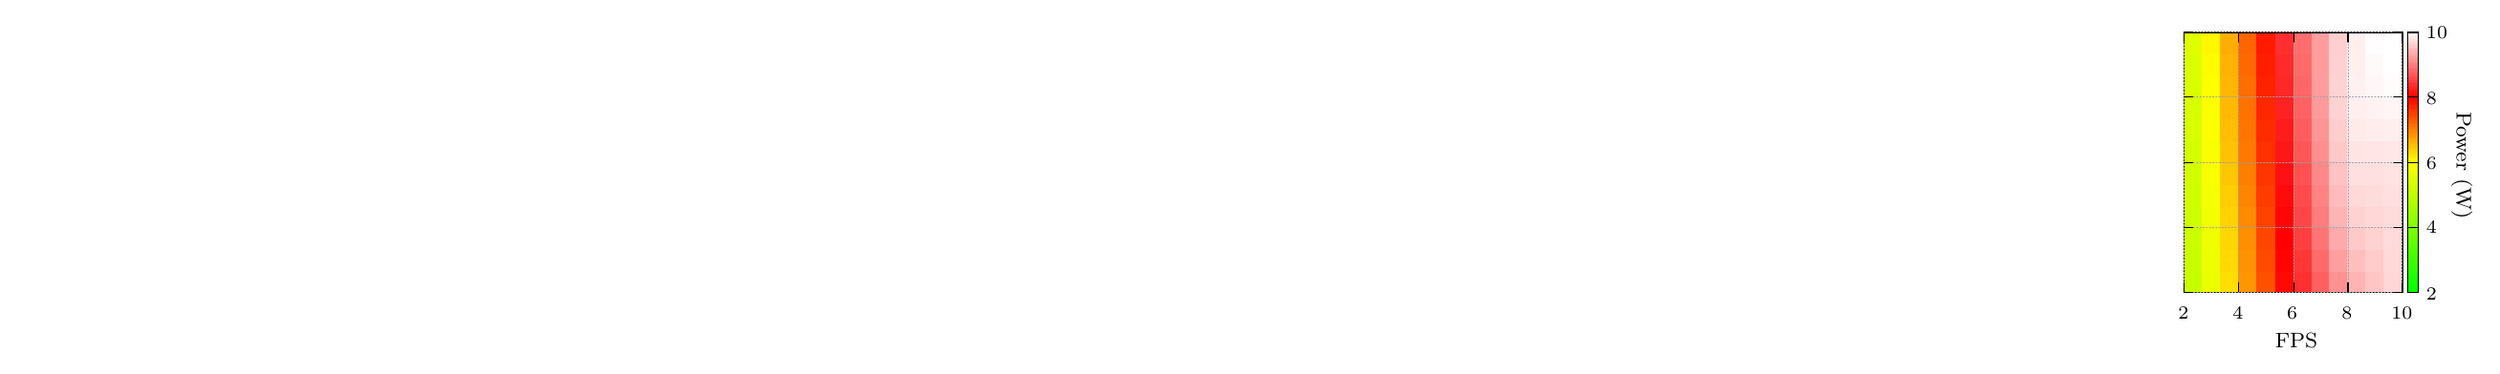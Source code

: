 \definecolor{cc5ff00}{RGB}{197,255,0}
\definecolor{ceaff00}{RGB}{234,255,0}
\definecolor{cffde00}{RGB}{255,222,0}
\definecolor{cc8ff00}{RGB}{200,255,0}
\definecolor{cedff00}{RGB}{237,255,0}
\definecolor{cffda00}{RGB}{255,218,0}
\definecolor{ccbff00}{RGB}{203,255,0}
\definecolor{cefff00}{RGB}{239,255,0}
\definecolor{cffd700}{RGB}{255,215,0}
\definecolor{cceff00}{RGB}{206,255,0}
\definecolor{cf2ff00}{RGB}{242,255,0}
\definecolor{cffd200}{RGB}{255,210,0}
\definecolor{cd0ff00}{RGB}{208,255,0}
\definecolor{cf4ff00}{RGB}{244,255,0}
\definecolor{cffcd00}{RGB}{255,205,0}
\definecolor{cd2ff00}{RGB}{210,255,0}
\definecolor{cf7ff00}{RGB}{247,255,0}
\definecolor{cffc700}{RGB}{255,199,0}
\definecolor{cd4ff00}{RGB}{212,255,0}
\definecolor{cf9ff00}{RGB}{249,255,0}
\definecolor{cffc200}{RGB}{255,194,0}
\definecolor{cd6ff00}{RGB}{214,255,0}
\definecolor{cfbff00}{RGB}{251,255,0}
\definecolor{cffbe00}{RGB}{255,190,0}
\definecolor{cd8ff00}{RGB}{216,255,0}
\definecolor{cfdff00}{RGB}{253,255,0}
\definecolor{cffba00}{RGB}{255,186,0}
\definecolor{cdaff00}{RGB}{218,255,0}
\definecolor{cffff00}{RGB}{255,255,0}
\definecolor{cffb600}{RGB}{255,182,0}
\definecolor{cdcff00}{RGB}{220,255,0}
\definecolor{cfffc00}{RGB}{255,252,0}
\definecolor{cffb200}{RGB}{255,178,0}
\definecolor{cdfff00}{RGB}{223,255,0}
\definecolor{cfff800}{RGB}{255,248,0}
\definecolor{cffae00}{RGB}{255,174,0}
\definecolor{cff9500}{RGB}{255,149,0}
\definecolor{cff5000}{RGB}{255,80,0}
\definecolor{cff0a00}{RGB}{255,10,0}
\definecolor{cff9200}{RGB}{255,146,0}
\definecolor{cff4b00}{RGB}{255,75,0}
\definecolor{cff0400}{RGB}{255,4,0}
\definecolor{cff8f00}{RGB}{255,143,0}
\definecolor{cff4700}{RGB}{255,71,0}
\definecolor{cff0000}{RGB}{255,0,0}
\definecolor{cff8a00}{RGB}{255,138,0}
\definecolor{cff4200}{RGB}{255,66,0}
\definecolor{cff0606}{RGB}{255,6,6}
\definecolor{cff8400}{RGB}{255,132,0}
\definecolor{cff3c00}{RGB}{255,60,0}
\definecolor{cff0b0b}{RGB}{255,11,11}
\definecolor{cff7e00}{RGB}{255,126,0}
\definecolor{cff3600}{RGB}{255,54,0}
\definecolor{cff1111}{RGB}{255,17,17}
\definecolor{cff7900}{RGB}{255,121,0}
\definecolor{cff3100}{RGB}{255,49,0}
\definecolor{cff1717}{RGB}{255,23,23}
\definecolor{cff7500}{RGB}{255,117,0}
\definecolor{cff2c00}{RGB}{255,44,0}
\definecolor{cff1c1c}{RGB}{255,28,28}
\definecolor{cff7100}{RGB}{255,113,0}
\definecolor{cff2700}{RGB}{255,39,0}
\definecolor{cff2222}{RGB}{255,34,34}
\definecolor{cff6c00}{RGB}{255,108,0}
\definecolor{cff2200}{RGB}{255,34,0}
\definecolor{cff2727}{RGB}{255,39,39}
\definecolor{cff6800}{RGB}{255,104,0}
\definecolor{cff1e00}{RGB}{255,30,0}
\definecolor{cff2b2b}{RGB}{255,43,43}
\definecolor{cff6400}{RGB}{255,100,0}
\definecolor{cff1a00}{RGB}{255,26,0}
\definecolor{cff2f2f}{RGB}{255,47,47}
\definecolor{cff3030}{RGB}{255,48,48}
\definecolor{cff6161}{RGB}{255,97,97}
\definecolor{cff9191}{RGB}{255,145,145}
\definecolor{cff3737}{RGB}{255,55,55}
\definecolor{cff6b6b}{RGB}{255,107,107}
\definecolor{cff9e9e}{RGB}{255,158,158}
\definecolor{cff3f3f}{RGB}{255,63,63}
\definecolor{cff7575}{RGB}{255,117,117}
\definecolor{cffaaaa}{RGB}{255,170,170}
\definecolor{cff4646}{RGB}{255,70,70}
\definecolor{cff7d7d}{RGB}{255,125,125}
\definecolor{cffb4b4}{RGB}{255,180,180}
\definecolor{cff4b4b}{RGB}{255,75,75}
\definecolor{cff8383}{RGB}{255,131,131}
\definecolor{cffbbbb}{RGB}{255,187,187}
\definecolor{cff5151}{RGB}{255,81,81}
\definecolor{cff8989}{RGB}{255,137,137}
\definecolor{cffc2c2}{RGB}{255,194,194}
\definecolor{cff5757}{RGB}{255,87,87}
\definecolor{cff8f8f}{RGB}{255,143,143}
\definecolor{cffc8c8}{RGB}{255,200,200}
\definecolor{cff5d5d}{RGB}{255,93,93}
\definecolor{cff9595}{RGB}{255,149,149}
\definecolor{cffcdcd}{RGB}{255,205,205}
\definecolor{cff6262}{RGB}{255,98,98}
\definecolor{cff9a9a}{RGB}{255,154,154}
\definecolor{cffd2d2}{RGB}{255,210,210}
\definecolor{cff6767}{RGB}{255,103,103}
\definecolor{cff9d9d}{RGB}{255,157,157}
\definecolor{cffd3d3}{RGB}{255,211,211}
\definecolor{cff6a6a}{RGB}{255,106,106}
\definecolor{cffd0d0}{RGB}{255,208,208}
\definecolor{cff6d6d}{RGB}{255,109,109}
\definecolor{cffcece}{RGB}{255,206,206}
\definecolor{cffb3b3}{RGB}{255,179,179}
\definecolor{cffc5c5}{RGB}{255,197,197}
\definecolor{cffd7d7}{RGB}{255,215,215}
\definecolor{cffbebe}{RGB}{255,190,190}
\definecolor{cffcbcb}{RGB}{255,203,203}
\definecolor{cffd8d8}{RGB}{255,216,216}
\definecolor{cffc9c9}{RGB}{255,201,201}
\definecolor{cffdada}{RGB}{255,218,218}
\definecolor{cffdcdc}{RGB}{255,220,220}
\definecolor{cffdfdf}{RGB}{255,223,223}
\definecolor{cffe0e0}{RGB}{255,224,224}
\definecolor{cffe2e2}{RGB}{255,226,226}
\definecolor{cffe4e4}{RGB}{255,228,228}
\definecolor{cffe5e5}{RGB}{255,229,229}
\definecolor{cffe7e7}{RGB}{255,231,231}
\definecolor{cffeaea}{RGB}{255,234,234}
\definecolor{cffecec}{RGB}{255,236,236}
\definecolor{cffeeee}{RGB}{255,238,238}
\definecolor{cffefef}{RGB}{255,239,239}
\definecolor{cfff2f2}{RGB}{255,242,242}
\definecolor{cfff5f5}{RGB}{255,245,245}
\definecolor{cfff1f1}{RGB}{255,241,241}
\definecolor{cfff7f7}{RGB}{255,247,247}
\definecolor{cfffcfc}{RGB}{255,252,252}
\definecolor{cfffafa}{RGB}{255,250,250}
\definecolor{cffffff}{RGB}{255,255,255}
\definecolor{cfffdfd}{RGB}{255,253,253}
\definecolor{ca0a0a4}{RGB}{160,160,164}
\definecolor{c00ff00}{RGB}{0,255,0}
\definecolor{c04ff00}{RGB}{4,255,0}
\definecolor{c08ff00}{RGB}{8,255,0}
\definecolor{c0cff00}{RGB}{12,255,0}
\definecolor{c10ff00}{RGB}{16,255,0}
\definecolor{c14ff00}{RGB}{20,255,0}
\definecolor{c18ff00}{RGB}{24,255,0}
\definecolor{c1cff00}{RGB}{28,255,0}
\definecolor{c20ff00}{RGB}{32,255,0}
\definecolor{c24ff00}{RGB}{36,255,0}
\definecolor{c28ff00}{RGB}{40,255,0}
\definecolor{c2cff00}{RGB}{44,255,0}
\definecolor{c30ff00}{RGB}{48,255,0}
\definecolor{c34ff00}{RGB}{52,255,0}
\definecolor{c38ff00}{RGB}{56,255,0}
\definecolor{c3cff00}{RGB}{60,255,0}
\definecolor{c40ff00}{RGB}{64,255,0}
\definecolor{c44ff00}{RGB}{68,255,0}
\definecolor{c48ff00}{RGB}{72,255,0}
\definecolor{c4cff00}{RGB}{76,255,0}
\definecolor{c50ff00}{RGB}{80,255,0}
\definecolor{c54ff00}{RGB}{84,255,0}
\definecolor{c58ff00}{RGB}{88,255,0}
\definecolor{c5cff00}{RGB}{92,255,0}
\definecolor{c60ff00}{RGB}{96,255,0}
\definecolor{c64ff00}{RGB}{100,255,0}
\definecolor{c68ff00}{RGB}{104,255,0}
\definecolor{c6cff00}{RGB}{108,255,0}
\definecolor{c70ff00}{RGB}{112,255,0}
\definecolor{c74ff00}{RGB}{116,255,0}
\definecolor{c78ff00}{RGB}{120,255,0}
\definecolor{c7cff00}{RGB}{124,255,0}
\definecolor{c80ff00}{RGB}{128,255,0}
\definecolor{c84ff00}{RGB}{132,255,0}
\definecolor{c88ff00}{RGB}{136,255,0}
\definecolor{c8cff00}{RGB}{140,255,0}
\definecolor{c90ff00}{RGB}{144,255,0}
\definecolor{c94ff00}{RGB}{148,255,0}
\definecolor{c98ff00}{RGB}{152,255,0}
\definecolor{c9cff00}{RGB}{156,255,0}
\definecolor{ca0ff00}{RGB}{160,255,0}
\definecolor{ca4ff00}{RGB}{164,255,0}
\definecolor{ca8ff00}{RGB}{168,255,0}
\definecolor{cacff00}{RGB}{172,255,0}
\definecolor{cb0ff00}{RGB}{176,255,0}
\definecolor{cb4ff00}{RGB}{180,255,0}
\definecolor{cb8ff00}{RGB}{184,255,0}
\definecolor{cbcff00}{RGB}{188,255,0}
\definecolor{cc0ff00}{RGB}{192,255,0}
\definecolor{cc4ff00}{RGB}{196,255,0}
\definecolor{cccff00}{RGB}{204,255,0}
\definecolor{ce0ff00}{RGB}{224,255,0}
\definecolor{ce4ff00}{RGB}{228,255,0}
\definecolor{ce8ff00}{RGB}{232,255,0}
\definecolor{cecff00}{RGB}{236,255,0}
\definecolor{cf0ff00}{RGB}{240,255,0}
\definecolor{cf8ff00}{RGB}{248,255,0}
\definecolor{cfcff00}{RGB}{252,255,0}
\definecolor{cfff700}{RGB}{255,247,0}
\definecolor{cffef00}{RGB}{255,239,0}
\definecolor{cffe700}{RGB}{255,231,0}
\definecolor{cffdf00}{RGB}{255,223,0}
\definecolor{cffcf00}{RGB}{255,207,0}
\definecolor{cffbf00}{RGB}{255,191,0}
\definecolor{cffb700}{RGB}{255,183,0}
\definecolor{cffaf00}{RGB}{255,175,0}
\definecolor{cffa700}{RGB}{255,167,0}
\definecolor{cff9f00}{RGB}{255,159,0}
\definecolor{cff9700}{RGB}{255,151,0}
\definecolor{cff8700}{RGB}{255,135,0}
\definecolor{cff7f00}{RGB}{255,127,0}
\definecolor{cff7700}{RGB}{255,119,0}
\definecolor{cff6f00}{RGB}{255,111,0}
\definecolor{cff6700}{RGB}{255,103,0}
\definecolor{cff5f00}{RGB}{255,95,0}
\definecolor{cff5700}{RGB}{255,87,0}
\definecolor{cff4f00}{RGB}{255,79,0}
\definecolor{cff3f00}{RGB}{255,63,0}
\definecolor{cff3700}{RGB}{255,55,0}
\definecolor{cff2f00}{RGB}{255,47,0}
\definecolor{cff1f00}{RGB}{255,31,0}
\definecolor{cff1700}{RGB}{255,23,0}
\definecolor{cff0f00}{RGB}{255,15,0}
\definecolor{cff0700}{RGB}{255,7,0}
\definecolor{cff0808}{RGB}{255,8,8}
\definecolor{cff1010}{RGB}{255,16,16}
\definecolor{cff1818}{RGB}{255,24,24}
\definecolor{cff2020}{RGB}{255,32,32}
\definecolor{cff2828}{RGB}{255,40,40}
\definecolor{cff3838}{RGB}{255,56,56}
\definecolor{cff4040}{RGB}{255,64,64}
\definecolor{cff4848}{RGB}{255,72,72}
\definecolor{cff5050}{RGB}{255,80,80}
\definecolor{cff5858}{RGB}{255,88,88}
\definecolor{cff6060}{RGB}{255,96,96}
\definecolor{cff6868}{RGB}{255,104,104}
\definecolor{cff7070}{RGB}{255,112,112}
\definecolor{cff7878}{RGB}{255,120,120}
\definecolor{cff8080}{RGB}{255,128,128}
\definecolor{cff8888}{RGB}{255,136,136}
\definecolor{cff9090}{RGB}{255,144,144}
\definecolor{cff9898}{RGB}{255,152,152}
\definecolor{cffa0a0}{RGB}{255,160,160}
\definecolor{cffa8a8}{RGB}{255,168,168}
\definecolor{cffb0b0}{RGB}{255,176,176}
\definecolor{cffb8b8}{RGB}{255,184,184}
\definecolor{cffc0c0}{RGB}{255,192,192}
\definecolor{cffe8e8}{RGB}{255,232,232}
\definecolor{cfff0f0}{RGB}{255,240,240}
\definecolor{cfff8f8}{RGB}{255,248,248}
\begin{tikzpicture}[y=0.80pt, x=0.80pt, yscale=-0.564, xscale=0.5, inner sep=0pt, outer sep=0pt]
\scriptsize
\begin{scope}[draw=black,line join=bevel,line cap=rect,even odd rule,line width=0.512pt]
  \begin{scope}[cm={{1.0,0.0,0.0,1.0,(0.0,0.0)}},draw=black,line join=bevel,line cap=rect,line width=0.512pt]
  \end{scope}
  \begin{scope}[cm={{1.006,0.0,0.0,1.006,(0.0,0.0)}},draw=black,line join=bevel,line cap=rect,line width=0.512pt]
  \end{scope}
  \begin{scope}[cm={{1.006,0.0,0.0,1.006,(0.0,0.0)}},draw=black,line join=bevel,line cap=rect,line width=0.512pt]
  \end{scope}
  \begin{scope}[cm={{1.006,0.0,0.0,1.006,(0.0,0.0)}},draw=black,line join=bevel,line cap=rect,line width=0.512pt]
  \end{scope}
  \begin{scope}[cm={{1.006,0.0,0.0,1.006,(0.0,0.0)}},draw=cc5ff00,fill=cc5ff00,line join=bevel,line cap=rect,line width=0.512pt]
    \path[draw,fill,even odd rule] (57.5,268.5) -- (57.5,250.5) --
      (74.5,250.5) -- (74.5,268.5) -- (57.5,268.5);
  \end{scope}
  \begin{scope}[cm={{1.006,0.0,0.0,1.006,(0.0,0.0)}},draw=ceaff00,fill=ceaff00,line join=bevel,line cap=rect,line width=0.512pt]
    \path[draw,fill,even odd rule] (74.5,268.5) -- (74.5,250.5) --
      (91.5,250.5) -- (91.5,268.5) -- (74.5,268.5);
  \end{scope}
  \begin{scope}[cm={{1.006,0.0,0.0,1.006,(0.0,0.0)}},draw=cffde00,fill=cffde00,line join=bevel,line cap=rect,line width=0.512pt]
    \path[draw,fill,even odd rule] (91.5,268.5) -- (91.5,250.5) --
      (108.5,250.5) -- (108.5,268.5) -- (91.5,268.5);
  \end{scope}
  \begin{scope}[cm={{1.006,0.0,0.0,1.006,(0.0,0.0)}},draw=cc8ff00,fill=cc8ff00,line join=bevel,line cap=rect,line width=0.512pt]
    \path[draw,fill,even odd rule] (57.5,250.5) -- (57.5,232.5) --
      (74.5,232.5) -- (74.5,250.5) -- (57.5,250.5);
  \end{scope}
  \begin{scope}[cm={{1.006,0.0,0.0,1.006,(0.0,0.0)}},draw=cedff00,fill=cedff00,line join=bevel,line cap=rect,line width=0.512pt]
    \path[draw,fill,even odd rule] (74.5,250.5) -- (74.5,232.5) --
      (91.5,232.5) -- (91.5,250.5) -- (74.5,250.5);
  \end{scope}
  \begin{scope}[cm={{1.006,0.0,0.0,1.006,(0.0,0.0)}},draw=cffda00,fill=cffda00,line join=bevel,line cap=rect,line width=0.512pt]
    \path[draw,fill,even odd rule] (91.5,250.5) -- (91.5,232.5) --
      (108.5,232.5) -- (108.5,250.5) -- (91.5,250.5);
  \end{scope}
  \begin{scope}[cm={{1.006,0.0,0.0,1.006,(0.0,0.0)}},draw=ccbff00,fill=ccbff00,line join=bevel,line cap=rect,line width=0.512pt]
    \path[draw,fill,even odd rule] (57.5,232.5) -- (57.5,214.5) --
      (74.5,214.5) -- (74.5,232.5) -- (57.5,232.5);
  \end{scope}
  \begin{scope}[cm={{1.006,0.0,0.0,1.006,(0.0,0.0)}},draw=cefff00,fill=cefff00,line join=bevel,line cap=rect,line width=0.512pt]
    \path[draw,fill,even odd rule] (74.5,232.5) -- (74.5,214.5) --
      (91.5,214.5) -- (91.5,232.5) -- (74.5,232.5);
  \end{scope}
  \begin{scope}[cm={{1.006,0.0,0.0,1.006,(0.0,0.0)}},draw=cffd700,fill=cffd700,line join=bevel,line cap=rect,line width=0.512pt]
    \path[draw,fill,even odd rule] (91.5,232.5) -- (91.5,214.5) --
      (108.5,214.5) -- (108.5,232.5) -- (91.5,232.5);
  \end{scope}
  \begin{scope}[cm={{1.006,0.0,0.0,1.006,(0.0,0.0)}},draw=cceff00,fill=cceff00,line join=bevel,line cap=rect,line width=0.512pt]
    \path[draw,fill,even odd rule] (57.5,214.5) -- (57.5,196.5) --
      (74.5,196.5) -- (74.5,214.5) -- (57.5,214.5);
  \end{scope}
  \begin{scope}[cm={{1.006,0.0,0.0,1.006,(0.0,0.0)}},draw=cf2ff00,fill=cf2ff00,line join=bevel,line cap=rect,line width=0.512pt]
    \path[draw,fill,even odd rule] (74.5,214.5) -- (74.5,196.5) --
      (91.5,196.5) -- (91.5,214.5) -- (74.5,214.5);
  \end{scope}
  \begin{scope}[cm={{1.006,0.0,0.0,1.006,(0.0,0.0)}},draw=cffd200,fill=cffd200,line join=bevel,line cap=rect,line width=0.512pt]
    \path[draw,fill,even odd rule] (91.5,214.5) -- (91.5,196.5) --
      (108.5,196.5) -- (108.5,214.5) -- (91.5,214.5);
  \end{scope}
  \begin{scope}[cm={{1.006,0.0,0.0,1.006,(0.0,0.0)}},draw=cd0ff00,fill=cd0ff00,line join=bevel,line cap=rect,line width=0.512pt]
    \path[draw,fill,even odd rule] (57.5,196.5) -- (57.5,178.5) --
      (74.5,178.5) -- (74.5,196.5) -- (57.5,196.5);
  \end{scope}
  \begin{scope}[cm={{1.006,0.0,0.0,1.006,(0.0,0.0)}},draw=cf4ff00,fill=cf4ff00,line join=bevel,line cap=rect,line width=0.512pt]
    \path[draw,fill,even odd rule] (74.5,196.5) -- (74.5,178.5) --
      (91.5,178.5) -- (91.5,196.5) -- (74.5,196.5);
  \end{scope}
  \begin{scope}[cm={{1.006,0.0,0.0,1.006,(0.0,0.0)}},draw=cffcd00,fill=cffcd00,line join=bevel,line cap=rect,line width=0.512pt]
    \path[draw,fill,even odd rule] (91.5,196.5) -- (91.5,178.5) --
      (108.5,178.5) -- (108.5,196.5) -- (91.5,196.5);
  \end{scope}
  \begin{scope}[cm={{1.006,0.0,0.0,1.006,(0.0,0.0)}},draw=cd2ff00,fill=cd2ff00,line join=bevel,line cap=rect,line width=0.512pt]
    \path[draw,fill,even odd rule] (57.5,178.5) -- (57.5,160.5) --
      (74.5,160.5) -- (74.5,178.5) -- (57.5,178.5);
  \end{scope}
  \begin{scope}[cm={{1.006,0.0,0.0,1.006,(0.0,0.0)}},draw=cf7ff00,fill=cf7ff00,line join=bevel,line cap=rect,line width=0.512pt]
    \path[draw,fill,even odd rule] (74.5,178.5) -- (74.5,160.5) --
      (91.5,160.5) -- (91.5,178.5) -- (74.5,178.5);
  \end{scope}
  \begin{scope}[cm={{1.006,0.0,0.0,1.006,(0.0,0.0)}},draw=cffc700,fill=cffc700,line join=bevel,line cap=rect,line width=0.512pt]
    \path[draw,fill,even odd rule] (91.5,178.5) -- (91.5,160.5) --
      (108.5,160.5) -- (108.5,178.5) -- (91.5,178.5);
  \end{scope}
  \begin{scope}[cm={{1.006,0.0,0.0,1.006,(0.0,0.0)}},draw=cd4ff00,fill=cd4ff00,line join=bevel,line cap=rect,line width=0.512pt]
    \path[draw,fill,even odd rule] (57.5,160.5) -- (57.5,141.5) --
      (74.5,141.5) -- (74.5,160.5) -- (57.5,160.5);
  \end{scope}
  \begin{scope}[cm={{1.006,0.0,0.0,1.006,(0.0,0.0)}},draw=cf9ff00,fill=cf9ff00,line join=bevel,line cap=rect,line width=0.512pt]
    \path[draw,fill,even odd rule] (74.5,160.5) -- (74.5,141.5) --
      (91.5,141.5) -- (91.5,160.5) -- (74.5,160.5);
  \end{scope}
  \begin{scope}[cm={{1.006,0.0,0.0,1.006,(0.0,0.0)}},draw=cffc200,fill=cffc200,line join=bevel,line cap=rect,line width=0.512pt]
    \path[draw,fill,even odd rule] (91.5,160.5) -- (91.5,141.5) --
      (108.5,141.5) -- (108.5,160.5) -- (91.5,160.5);
  \end{scope}
  \begin{scope}[cm={{1.006,0.0,0.0,1.006,(0.0,0.0)}},draw=cd6ff00,fill=cd6ff00,line join=bevel,line cap=rect,line width=0.512pt]
    \path[draw,fill,even odd rule] (57.5,141.5) -- (57.5,123.5) --
      (74.5,123.5) -- (74.5,141.5) -- (57.5,141.5);
  \end{scope}
  \begin{scope}[cm={{1.006,0.0,0.0,1.006,(0.0,0.0)}},draw=cfbff00,fill=cfbff00,line join=bevel,line cap=rect,line width=0.512pt]
    \path[draw,fill,even odd rule] (74.5,141.5) -- (74.5,123.5) --
      (91.5,123.5) -- (91.5,141.5) -- (74.5,141.5);
  \end{scope}
  \begin{scope}[cm={{1.006,0.0,0.0,1.006,(0.0,0.0)}},draw=cffbe00,fill=cffbe00,line join=bevel,line cap=rect,line width=0.512pt]
    \path[draw,fill,even odd rule] (91.5,141.5) -- (91.5,123.5) --
      (108.5,123.5) -- (108.5,141.5) -- (91.5,141.5);
  \end{scope}
  \begin{scope}[cm={{1.006,0.0,0.0,1.006,(0.0,0.0)}},draw=cd8ff00,fill=cd8ff00,line join=bevel,line cap=rect,line width=0.512pt]
    \path[draw,fill,even odd rule] (57.5,123.5) -- (57.5,105.5) --
      (74.5,105.5) -- (74.5,123.5) -- (57.5,123.5);
  \end{scope}
  \begin{scope}[cm={{1.006,0.0,0.0,1.006,(0.0,0.0)}},draw=cfdff00,fill=cfdff00,line join=bevel,line cap=rect,line width=0.512pt]
    \path[draw,fill,even odd rule] (74.5,123.5) -- (74.5,105.5) --
      (91.5,105.5) -- (91.5,123.5) -- (74.5,123.5);
  \end{scope}
  \begin{scope}[cm={{1.006,0.0,0.0,1.006,(0.0,0.0)}},draw=cffba00,fill=cffba00,line join=bevel,line cap=rect,line width=0.512pt]
    \path[draw,fill,even odd rule] (91.5,123.5) -- (91.5,105.5) --
      (108.5,105.5) -- (108.5,123.5) -- (91.5,123.5);
  \end{scope}
  \begin{scope}[cm={{1.006,0.0,0.0,1.006,(0.0,0.0)}},draw=cdaff00,fill=cdaff00,line join=bevel,line cap=rect,line width=0.512pt]
    \path[draw,fill,even odd rule] (57.5,105.5) -- (57.5,87.5) --
      (74.5,87.5) -- (74.5,105.5) -- (57.5,105.5);
  \end{scope}
  \begin{scope}[cm={{1.006,0.0,0.0,1.006,(0.0,0.0)}},draw=cffff00,fill=cffff00,line join=bevel,line cap=rect,line width=0.512pt]
    \path[draw,fill,even odd rule] (74.5,105.5) -- (74.5,87.5) --
      (91.5,87.5) -- (91.5,105.5) -- (74.5,105.5);
  \end{scope}
  \begin{scope}[cm={{1.006,0.0,0.0,1.006,(0.0,0.0)}},draw=cffb600,fill=cffb600,line join=bevel,line cap=rect,line width=0.512pt]
    \path[draw,fill,even odd rule] (91.5,105.5) -- (91.5,87.5) --
      (108.5,87.5) -- (108.5,105.5) -- (91.5,105.5);
  \end{scope}
  \begin{scope}[cm={{1.006,0.0,0.0,1.006,(0.0,0.0)}},draw=cdcff00,fill=cdcff00,line join=bevel,line cap=rect,line width=0.512pt]
    \path[draw,fill,even odd rule] (57.5,87.5) -- (57.5,69.5) --
      (74.5,69.5) -- (74.5,87.5) -- (57.5,87.5);
  \end{scope}
  \begin{scope}[cm={{1.006,0.0,0.0,1.006,(0.0,0.0)}},draw=cfffc00,fill=cfffc00,line join=bevel,line cap=rect,line width=0.512pt]
    \path[draw,fill,even odd rule] (74.5,87.5) -- (74.5,69.5) --
      (91.5,69.5) -- (91.5,87.5) -- (74.5,87.5);
  \end{scope}
  \begin{scope}[cm={{1.006,0.0,0.0,1.006,(0.0,0.0)}},draw=cffb200,fill=cffb200,line join=bevel,line cap=rect,line width=0.512pt]
    \path[draw,fill,even odd rule] (91.5,87.5) -- (91.5,69.5) --
      (108.5,69.5) -- (108.5,87.5) -- (91.5,87.5);
  \end{scope}
  \begin{scope}[cm={{1.006,0.0,0.0,1.006,(0.0,0.0)}},draw=cdfff00,fill=cdfff00,line join=bevel,line cap=rect,line width=0.512pt]
    \path[draw,fill,even odd rule] (57.5,69.5) -- (57.5,51.5) --
      (74.5,51.5) -- (74.5,69.5) -- (57.5,69.5);
  \end{scope}
  \begin{scope}[cm={{1.006,0.0,0.0,1.006,(0.0,0.0)}},draw=cfff800,fill=cfff800,line join=bevel,line cap=rect,line width=0.512pt]
    \path[draw,fill,even odd rule] (74.5,69.5) -- (74.5,51.5) --
      (91.5,51.5) -- (91.5,69.5) -- (74.5,69.5);
  \end{scope}
  \begin{scope}[cm={{1.006,0.0,0.0,1.006,(0.0,0.0)}},draw=cffae00,fill=cffae00,line join=bevel,line cap=rect,line width=0.512pt]
    \path[draw,fill,even odd rule] (91.5,69.5) -- (91.5,51.5) --
      (108.5,51.5) -- (108.5,69.5) -- (91.5,69.5);
  \end{scope}
  \begin{scope}[cm={{1.006,0.0,0.0,1.006,(0.0,0.0)}},draw=cff9500,fill=cff9500,line join=bevel,line cap=rect,line width=0.512pt]
    \path[draw,fill,even odd rule] (108.5,268.5) -- (108.5,250.5) --
      (125.5,250.5) -- (125.5,268.5) -- (108.5,268.5);
  \end{scope}
  \begin{scope}[cm={{1.006,0.0,0.0,1.006,(0.0,0.0)}},draw=cff5000,fill=cff5000,line join=bevel,line cap=rect,line width=0.512pt]
    \path[draw,fill,even odd rule] (125.5,268.5) -- (125.5,250.5) --
      (143.5,250.5) -- (143.5,268.5) -- (125.5,268.5);
  \end{scope}
  \begin{scope}[cm={{1.006,0.0,0.0,1.006,(0.0,0.0)}},draw=cff0a00,fill=cff0a00,line join=bevel,line cap=rect,line width=0.512pt]
    \path[draw,fill,even odd rule] (143.5,268.5) -- (143.5,250.5) --
      (160.5,250.5) -- (160.5,268.5) -- (143.5,268.5);
  \end{scope}
  \begin{scope}[cm={{1.006,0.0,0.0,1.006,(0.0,0.0)}},draw=cff9200,fill=cff9200,line join=bevel,line cap=rect,line width=0.512pt]
    \path[draw,fill,even odd rule] (108.5,250.5) -- (108.5,232.5) --
      (125.5,232.5) -- (125.5,250.5) -- (108.5,250.5);
  \end{scope}
  \begin{scope}[cm={{1.006,0.0,0.0,1.006,(0.0,0.0)}},draw=cff4b00,fill=cff4b00,line join=bevel,line cap=rect,line width=0.512pt]
    \path[draw,fill,even odd rule] (125.5,250.5) -- (125.5,232.5) --
      (143.5,232.5) -- (143.5,250.5) -- (125.5,250.5);
  \end{scope}
  \begin{scope}[cm={{1.006,0.0,0.0,1.006,(0.0,0.0)}},draw=cff0400,fill=cff0400,line join=bevel,line cap=rect,line width=0.512pt]
    \path[draw,fill,even odd rule] (143.5,250.5) -- (143.5,232.5) --
      (160.5,232.5) -- (160.5,250.5) -- (143.5,250.5);
  \end{scope}
  \begin{scope}[cm={{1.006,0.0,0.0,1.006,(0.0,0.0)}},draw=cff8f00,fill=cff8f00,line join=bevel,line cap=rect,line width=0.512pt]
    \path[draw,fill,even odd rule] (108.5,232.5) -- (108.5,214.5) --
      (125.5,214.5) -- (125.5,232.5) -- (108.5,232.5);
  \end{scope}
  \begin{scope}[cm={{1.006,0.0,0.0,1.006,(0.0,0.0)}},draw=cff4700,fill=cff4700,line join=bevel,line cap=rect,line width=0.512pt]
    \path[draw,fill,even odd rule] (125.5,232.5) -- (125.5,214.5) --
      (143.5,214.5) -- (143.5,232.5) -- (125.5,232.5);
  \end{scope}
  \begin{scope}[cm={{1.006,0.0,0.0,1.006,(0.0,0.0)}},draw=cff0000,fill=cff0000,line join=bevel,line cap=rect,line width=0.512pt]
    \path[draw,fill,even odd rule] (143.5,232.5) -- (143.5,214.5) --
      (160.5,214.5) -- (160.5,232.5) -- (143.5,232.5);
  \end{scope}
  \begin{scope}[cm={{1.006,0.0,0.0,1.006,(0.0,0.0)}},draw=cff8a00,fill=cff8a00,line join=bevel,line cap=rect,line width=0.512pt]
    \path[draw,fill,even odd rule] (108.5,214.5) -- (108.5,196.5) --
      (125.5,196.5) -- (125.5,214.5) -- (108.5,214.5);
  \end{scope}
  \begin{scope}[cm={{1.006,0.0,0.0,1.006,(0.0,0.0)}},draw=cff4200,fill=cff4200,line join=bevel,line cap=rect,line width=0.512pt]
    \path[draw,fill,even odd rule] (125.5,214.5) -- (125.5,196.5) --
      (143.5,196.5) -- (143.5,214.5) -- (125.5,214.5);
  \end{scope}
  \begin{scope}[cm={{1.006,0.0,0.0,1.006,(0.0,0.0)}},draw=cff0606,fill=cff0606,line join=bevel,line cap=rect,line width=0.512pt]
    \path[draw,fill,even odd rule] (143.5,214.5) -- (143.5,196.5) --
      (160.5,196.5) -- (160.5,214.5) -- (143.5,214.5);
  \end{scope}
  \begin{scope}[cm={{1.006,0.0,0.0,1.006,(0.0,0.0)}},draw=cff8400,fill=cff8400,line join=bevel,line cap=rect,line width=0.512pt]
    \path[draw,fill,even odd rule] (108.5,196.5) -- (108.5,178.5) --
      (125.5,178.5) -- (125.5,196.5) -- (108.5,196.5);
  \end{scope}
  \begin{scope}[cm={{1.006,0.0,0.0,1.006,(0.0,0.0)}},draw=cff3c00,fill=cff3c00,line join=bevel,line cap=rect,line width=0.512pt]
    \path[draw,fill,even odd rule] (125.5,196.5) -- (125.5,178.5) --
      (143.5,178.5) -- (143.5,196.5) -- (125.5,196.5);
  \end{scope}
  \begin{scope}[cm={{1.006,0.0,0.0,1.006,(0.0,0.0)}},draw=cff0b0b,fill=cff0b0b,line join=bevel,line cap=rect,line width=0.512pt]
    \path[draw,fill,even odd rule] (143.5,196.5) -- (143.5,178.5) --
      (160.5,178.5) -- (160.5,196.5) -- (143.5,196.5);
  \end{scope}
  \begin{scope}[cm={{1.006,0.0,0.0,1.006,(0.0,0.0)}},draw=cff7e00,fill=cff7e00,line join=bevel,line cap=rect,line width=0.512pt]
    \path[draw,fill,even odd rule] (108.5,178.5) -- (108.5,160.5) --
      (125.5,160.5) -- (125.5,178.5) -- (108.5,178.5);
  \end{scope}
  \begin{scope}[cm={{1.006,0.0,0.0,1.006,(0.0,0.0)}},draw=cff3600,fill=cff3600,line join=bevel,line cap=rect,line width=0.512pt]
    \path[draw,fill,even odd rule] (125.5,178.5) -- (125.5,160.5) --
      (143.5,160.5) -- (143.5,178.5) -- (125.5,178.5);
  \end{scope}
  \begin{scope}[cm={{1.006,0.0,0.0,1.006,(0.0,0.0)}},draw=cff1111,fill=cff1111,line join=bevel,line cap=rect,line width=0.512pt]
    \path[draw,fill,even odd rule] (143.5,178.5) -- (143.5,160.5) --
      (160.5,160.5) -- (160.5,178.5) -- (143.5,178.5);
  \end{scope}
  \begin{scope}[cm={{1.006,0.0,0.0,1.006,(0.0,0.0)}},draw=cff7900,fill=cff7900,line join=bevel,line cap=rect,line width=0.512pt]
    \path[draw,fill,even odd rule] (108.5,160.5) -- (108.5,141.5) --
      (125.5,141.5) -- (125.5,160.5) -- (108.5,160.5);
  \end{scope}
  \begin{scope}[cm={{1.006,0.0,0.0,1.006,(0.0,0.0)}},draw=cff3100,fill=cff3100,line join=bevel,line cap=rect,line width=0.512pt]
    \path[draw,fill,even odd rule] (125.5,160.5) -- (125.5,141.5) --
      (143.5,141.5) -- (143.5,160.5) -- (125.5,160.5);
  \end{scope}
  \begin{scope}[cm={{1.006,0.0,0.0,1.006,(0.0,0.0)}},draw=cff1717,fill=cff1717,line join=bevel,line cap=rect,line width=0.512pt]
    \path[draw,fill,even odd rule] (143.5,160.5) -- (143.5,141.5) --
      (160.5,141.5) -- (160.5,160.5) -- (143.5,160.5);
  \end{scope}
  \begin{scope}[cm={{1.006,0.0,0.0,1.006,(0.0,0.0)}},draw=cff7500,fill=cff7500,line join=bevel,line cap=rect,line width=0.512pt]
    \path[draw,fill,even odd rule] (108.5,141.5) -- (108.5,123.5) --
      (125.5,123.5) -- (125.5,141.5) -- (108.5,141.5);
  \end{scope}
  \begin{scope}[cm={{1.006,0.0,0.0,1.006,(0.0,0.0)}},draw=cff2c00,fill=cff2c00,line join=bevel,line cap=rect,line width=0.512pt]
    \path[draw,fill,even odd rule] (125.5,141.5) -- (125.5,123.5) --
      (143.5,123.5) -- (143.5,141.5) -- (125.5,141.5);
  \end{scope}
  \begin{scope}[cm={{1.006,0.0,0.0,1.006,(0.0,0.0)}},draw=cff1c1c,fill=cff1c1c,line join=bevel,line cap=rect,line width=0.512pt]
    \path[draw,fill,even odd rule] (143.5,141.5) -- (143.5,123.5) --
      (160.5,123.5) -- (160.5,141.5) -- (143.5,141.5);
  \end{scope}
  \begin{scope}[cm={{1.006,0.0,0.0,1.006,(0.0,0.0)}},draw=cff7100,fill=cff7100,line join=bevel,line cap=rect,line width=0.512pt]
    \path[draw,fill,even odd rule] (108.5,123.5) -- (108.5,105.5) --
      (125.5,105.5) -- (125.5,123.5) -- (108.5,123.5);
  \end{scope}
  \begin{scope}[cm={{1.006,0.0,0.0,1.006,(0.0,0.0)}},draw=cff2700,fill=cff2700,line join=bevel,line cap=rect,line width=0.512pt]
    \path[draw,fill,even odd rule] (125.5,123.5) -- (125.5,105.5) --
      (143.5,105.5) -- (143.5,123.5) -- (125.5,123.5);
  \end{scope}
  \begin{scope}[cm={{1.006,0.0,0.0,1.006,(0.0,0.0)}},draw=cff2222,fill=cff2222,line join=bevel,line cap=rect,line width=0.512pt]
    \path[draw,fill,even odd rule] (143.5,123.5) -- (143.5,105.5) --
      (160.5,105.5) -- (160.5,123.5) -- (143.5,123.5);
  \end{scope}
  \begin{scope}[cm={{1.006,0.0,0.0,1.006,(0.0,0.0)}},draw=cff6c00,fill=cff6c00,line join=bevel,line cap=rect,line width=0.512pt]
    \path[draw,fill,even odd rule] (108.5,105.5) -- (108.5,87.5) --
      (125.5,87.5) -- (125.5,105.5) -- (108.5,105.5);
  \end{scope}
  \begin{scope}[cm={{1.006,0.0,0.0,1.006,(0.0,0.0)}},draw=cff2200,fill=cff2200,line join=bevel,line cap=rect,line width=0.512pt]
    \path[draw,fill,even odd rule] (125.5,105.5) -- (125.5,87.5) --
      (143.5,87.5) -- (143.5,105.5) -- (125.5,105.5);
  \end{scope}
  \begin{scope}[cm={{1.006,0.0,0.0,1.006,(0.0,0.0)}},draw=cff2727,fill=cff2727,line join=bevel,line cap=rect,line width=0.512pt]
    \path[draw,fill,even odd rule] (143.5,105.5) -- (143.5,87.5) --
      (160.5,87.5) -- (160.5,105.5) -- (143.5,105.5);
  \end{scope}
  \begin{scope}[cm={{1.006,0.0,0.0,1.006,(0.0,0.0)}},draw=cff6800,fill=cff6800,line join=bevel,line cap=rect,line width=0.512pt]
    \path[draw,fill,even odd rule] (108.5,87.5) -- (108.5,69.5) --
      (125.5,69.5) -- (125.5,87.5) -- (108.5,87.5);
  \end{scope}
  \begin{scope}[cm={{1.006,0.0,0.0,1.006,(0.0,0.0)}},draw=cff1e00,fill=cff1e00,line join=bevel,line cap=rect,line width=0.512pt]
    \path[draw,fill,even odd rule] (125.5,87.5) -- (125.5,69.5) --
      (143.5,69.5) -- (143.5,87.5) -- (125.5,87.5);
  \end{scope}
  \begin{scope}[cm={{1.006,0.0,0.0,1.006,(0.0,0.0)}},draw=cff2b2b,fill=cff2b2b,line join=bevel,line cap=rect,line width=0.512pt]
    \path[draw,fill,even odd rule] (143.5,87.5) -- (143.5,69.5) --
      (160.5,69.5) -- (160.5,87.5) -- (143.5,87.5);
  \end{scope}
  \begin{scope}[cm={{1.006,0.0,0.0,1.006,(0.0,0.0)}},draw=cff6400,fill=cff6400,line join=bevel,line cap=rect,line width=0.512pt]
    \path[draw,fill,even odd rule] (108.5,69.5) -- (108.5,51.5) --
      (125.5,51.5) -- (125.5,69.5) -- (108.5,69.5);
  \end{scope}
  \begin{scope}[cm={{1.006,0.0,0.0,1.006,(0.0,0.0)}},draw=cff1a00,fill=cff1a00,line join=bevel,line cap=rect,line width=0.512pt]
    \path[draw,fill,even odd rule] (125.5,69.5) -- (125.5,51.5) --
      (143.5,51.5) -- (143.5,69.5) -- (125.5,69.5);
  \end{scope}
  \begin{scope}[cm={{1.006,0.0,0.0,1.006,(0.0,0.0)}},draw=cff2f2f,fill=cff2f2f,line join=bevel,line cap=rect,line width=0.512pt]
    \path[draw,fill,even odd rule] (143.5,69.5) -- (143.5,51.5) --
      (160.5,51.5) -- (160.5,69.5) -- (143.5,69.5);
  \end{scope}
  \begin{scope}[cm={{1.006,0.0,0.0,1.006,(0.0,0.0)}},draw=cff3030,fill=cff3030,line join=bevel,line cap=rect,line width=0.512pt]
    \path[draw,fill,even odd rule] (160.5,268.5) -- (160.5,250.5) --
      (177.5,250.5) -- (177.5,268.5) -- (160.5,268.5);
  \end{scope}
  \begin{scope}[cm={{1.006,0.0,0.0,1.006,(0.0,0.0)}},draw=cff6161,fill=cff6161,line join=bevel,line cap=rect,line width=0.512pt]
    \path[draw,fill,even odd rule] (177.5,268.5) -- (177.5,250.5) --
      (194.5,250.5) -- (194.5,268.5) -- (177.5,268.5);
  \end{scope}
  \begin{scope}[cm={{1.006,0.0,0.0,1.006,(0.0,0.0)}},draw=cff9191,fill=cff9191,line join=bevel,line cap=rect,line width=0.512pt]
    \path[draw,fill,even odd rule] (194.5,268.5) -- (194.5,250.5) --
      (211.5,250.5) -- (211.5,268.5) -- (194.5,268.5);
  \end{scope}
  \begin{scope}[cm={{1.006,0.0,0.0,1.006,(0.0,0.0)}},draw=cff3737,fill=cff3737,line join=bevel,line cap=rect,line width=0.512pt]
    \path[draw,fill,even odd rule] (160.5,250.5) -- (160.5,232.5) --
      (177.5,232.5) -- (177.5,250.5) -- (160.5,250.5);
  \end{scope}
  \begin{scope}[cm={{1.006,0.0,0.0,1.006,(0.0,0.0)}},draw=cff6b6b,fill=cff6b6b,line join=bevel,line cap=rect,line width=0.512pt]
    \path[draw,fill,even odd rule] (177.5,250.5) -- (177.5,232.5) --
      (194.5,232.5) -- (194.5,250.5) -- (177.5,250.5);
  \end{scope}
  \begin{scope}[cm={{1.006,0.0,0.0,1.006,(0.0,0.0)}},draw=cff9e9e,fill=cff9e9e,line join=bevel,line cap=rect,line width=0.512pt]
    \path[draw,fill,even odd rule] (194.5,250.5) -- (194.5,232.5) --
      (211.5,232.5) -- (211.5,250.5) -- (194.5,250.5);
  \end{scope}
  \begin{scope}[cm={{1.006,0.0,0.0,1.006,(0.0,0.0)}},draw=cff3f3f,fill=cff3f3f,line join=bevel,line cap=rect,line width=0.512pt]
    \path[draw,fill,even odd rule] (160.5,232.5) -- (160.5,214.5) --
      (177.5,214.5) -- (177.5,232.5) -- (160.5,232.5);
  \end{scope}
  \begin{scope}[cm={{1.006,0.0,0.0,1.006,(0.0,0.0)}},draw=cff7575,fill=cff7575,line join=bevel,line cap=rect,line width=0.512pt]
    \path[draw,fill,even odd rule] (177.5,232.5) -- (177.5,214.5) --
      (194.5,214.5) -- (194.5,232.5) -- (177.5,232.5);
  \end{scope}
  \begin{scope}[cm={{1.006,0.0,0.0,1.006,(0.0,0.0)}},draw=cffaaaa,fill=cffaaaa,line join=bevel,line cap=rect,line width=0.512pt]
    \path[draw,fill,even odd rule] (194.5,232.5) -- (194.5,214.5) --
      (211.5,214.5) -- (211.5,232.5) -- (194.5,232.5);
  \end{scope}
  \begin{scope}[cm={{1.006,0.0,0.0,1.006,(0.0,0.0)}},draw=cff4646,fill=cff4646,line join=bevel,line cap=rect,line width=0.512pt]
    \path[draw,fill,even odd rule] (160.5,214.5) -- (160.5,196.5) --
      (177.5,196.5) -- (177.5,214.5) -- (160.5,214.5);
  \end{scope}
  \begin{scope}[cm={{1.006,0.0,0.0,1.006,(0.0,0.0)}},draw=cff7d7d,fill=cff7d7d,line join=bevel,line cap=rect,line width=0.512pt]
    \path[draw,fill,even odd rule] (177.5,214.5) -- (177.5,196.5) --
      (194.5,196.5) -- (194.5,214.5) -- (177.5,214.5);
  \end{scope}
  \begin{scope}[cm={{1.006,0.0,0.0,1.006,(0.0,0.0)}},draw=cffb4b4,fill=cffb4b4,line join=bevel,line cap=rect,line width=0.512pt]
    \path[draw,fill,even odd rule] (194.5,214.5) -- (194.5,196.5) --
      (211.5,196.5) -- (211.5,214.5) -- (194.5,214.5);
  \end{scope}
  \begin{scope}[cm={{1.006,0.0,0.0,1.006,(0.0,0.0)}},draw=cff4b4b,fill=cff4b4b,line join=bevel,line cap=rect,line width=0.512pt]
    \path[draw,fill,even odd rule] (160.5,196.5) -- (160.5,178.5) --
      (177.5,178.5) -- (177.5,196.5) -- (160.5,196.5);
  \end{scope}
  \begin{scope}[cm={{1.006,0.0,0.0,1.006,(0.0,0.0)}},draw=cff8383,fill=cff8383,line join=bevel,line cap=rect,line width=0.512pt]
    \path[draw,fill,even odd rule] (177.5,196.5) -- (177.5,178.5) --
      (194.5,178.5) -- (194.5,196.5) -- (177.5,196.5);
  \end{scope}
  \begin{scope}[cm={{1.006,0.0,0.0,1.006,(0.0,0.0)}},draw=cffbbbb,fill=cffbbbb,line join=bevel,line cap=rect,line width=0.512pt]
    \path[draw,fill,even odd rule] (194.5,196.5) -- (194.5,178.5) --
      (211.5,178.5) -- (211.5,196.5) -- (194.5,196.5);
  \end{scope}
  \begin{scope}[cm={{1.006,0.0,0.0,1.006,(0.0,0.0)}},draw=cff5151,fill=cff5151,line join=bevel,line cap=rect,line width=0.512pt]
    \path[draw,fill,even odd rule] (160.5,178.5) -- (160.5,160.5) --
      (177.5,160.5) -- (177.5,178.5) -- (160.5,178.5);
  \end{scope}
  \begin{scope}[cm={{1.006,0.0,0.0,1.006,(0.0,0.0)}},draw=cff8989,fill=cff8989,line join=bevel,line cap=rect,line width=0.512pt]
    \path[draw,fill,even odd rule] (177.5,178.5) -- (177.5,160.5) --
      (194.5,160.5) -- (194.5,178.5) -- (177.5,178.5);
  \end{scope}
  \begin{scope}[cm={{1.006,0.0,0.0,1.006,(0.0,0.0)}},draw=cffc2c2,fill=cffc2c2,line join=bevel,line cap=rect,line width=0.512pt]
    \path[draw,fill,even odd rule] (194.5,178.5) -- (194.5,160.5) --
      (211.5,160.5) -- (211.5,178.5) -- (194.5,178.5);
  \end{scope}
  \begin{scope}[cm={{1.006,0.0,0.0,1.006,(0.0,0.0)}},draw=cff5757,fill=cff5757,line join=bevel,line cap=rect,line width=0.512pt]
    \path[draw,fill,even odd rule] (160.5,160.5) -- (160.5,141.5) --
      (177.5,141.5) -- (177.5,160.5) -- (160.5,160.5);
  \end{scope}
  \begin{scope}[cm={{1.006,0.0,0.0,1.006,(0.0,0.0)}},draw=cff8f8f,fill=cff8f8f,line join=bevel,line cap=rect,line width=0.512pt]
    \path[draw,fill,even odd rule] (177.5,160.5) -- (177.5,141.5) --
      (194.5,141.5) -- (194.5,160.5) -- (177.5,160.5);
  \end{scope}
  \begin{scope}[cm={{1.006,0.0,0.0,1.006,(0.0,0.0)}},draw=cffc8c8,fill=cffc8c8,line join=bevel,line cap=rect,line width=0.512pt]
    \path[draw,fill,even odd rule] (194.5,160.5) -- (194.5,141.5) --
      (211.5,141.5) -- (211.5,160.5) -- (194.5,160.5);
  \end{scope}
  \begin{scope}[cm={{1.006,0.0,0.0,1.006,(0.0,0.0)}},draw=cff5d5d,fill=cff5d5d,line join=bevel,line cap=rect,line width=0.512pt]
    \path[draw,fill,even odd rule] (160.5,141.5) -- (160.5,123.5) --
      (177.5,123.5) -- (177.5,141.5) -- (160.5,141.5);
  \end{scope}
  \begin{scope}[cm={{1.006,0.0,0.0,1.006,(0.0,0.0)}},draw=cff9595,fill=cff9595,line join=bevel,line cap=rect,line width=0.512pt]
    \path[draw,fill,even odd rule] (177.5,141.5) -- (177.5,123.5) --
      (194.5,123.5) -- (194.5,141.5) -- (177.5,141.5);
  \end{scope}
  \begin{scope}[cm={{1.006,0.0,0.0,1.006,(0.0,0.0)}},draw=cffcdcd,fill=cffcdcd,line join=bevel,line cap=rect,line width=0.512pt]
    \path[draw,fill,even odd rule] (194.5,141.5) -- (194.5,123.5) --
      (211.5,123.5) -- (211.5,141.5) -- (194.5,141.5);
  \end{scope}
  \begin{scope}[cm={{1.006,0.0,0.0,1.006,(0.0,0.0)}},draw=cff6262,fill=cff6262,line join=bevel,line cap=rect,line width=0.512pt]
    \path[draw,fill,even odd rule] (160.5,123.5) -- (160.5,105.5) --
      (177.5,105.5) -- (177.5,123.5) -- (160.5,123.5);
  \end{scope}
  \begin{scope}[cm={{1.006,0.0,0.0,1.006,(0.0,0.0)}},draw=cff9a9a,fill=cff9a9a,line join=bevel,line cap=rect,line width=0.512pt]
    \path[draw,fill,even odd rule] (177.5,123.5) -- (177.5,105.5) --
      (194.5,105.5) -- (194.5,123.5) -- (177.5,123.5);
  \end{scope}
  \begin{scope}[cm={{1.006,0.0,0.0,1.006,(0.0,0.0)}},draw=cffd2d2,fill=cffd2d2,line join=bevel,line cap=rect,line width=0.512pt]
    \path[draw,fill,even odd rule] (194.5,123.5) -- (194.5,105.5) --
      (211.5,105.5) -- (211.5,123.5) -- (194.5,123.5);
  \end{scope}
  \begin{scope}[cm={{1.006,0.0,0.0,1.006,(0.0,0.0)}},draw=cff6767,fill=cff6767,line join=bevel,line cap=rect,line width=0.512pt]
    \path[draw,fill,even odd rule] (160.5,105.5) -- (160.5,87.5) --
      (177.5,87.5) -- (177.5,105.5) -- (160.5,105.5);
  \end{scope}
  \begin{scope}[cm={{1.006,0.0,0.0,1.006,(0.0,0.0)}},draw=cff9d9d,fill=cff9d9d,line join=bevel,line cap=rect,line width=0.512pt]
    \path[draw,fill,even odd rule] (177.5,105.5) -- (177.5,87.5) --
      (194.5,87.5) -- (194.5,105.5) -- (177.5,105.5);
  \end{scope}
  \begin{scope}[cm={{1.006,0.0,0.0,1.006,(0.0,0.0)}},draw=cffd3d3,fill=cffd3d3,line join=bevel,line cap=rect,line width=0.512pt]
    \path[draw,fill,even odd rule] (194.5,105.5) -- (194.5,87.5) --
      (211.5,87.5) -- (211.5,105.5) -- (194.5,105.5);
  \end{scope}
  \begin{scope}[cm={{1.006,0.0,0.0,1.006,(0.0,0.0)}},draw=cff6a6a,fill=cff6a6a,line join=bevel,line cap=rect,line width=0.512pt]
    \path[draw,fill,even odd rule] (160.5,87.5) -- (160.5,69.5) --
      (177.5,69.5) -- (177.5,87.5) -- (160.5,87.5);
  \end{scope}
  \begin{scope}[cm={{1.006,0.0,0.0,1.006,(0.0,0.0)}},draw=cff9d9d,fill=cff9d9d,line join=bevel,line cap=rect,line width=0.512pt]
    \path[draw,fill,even odd rule] (177.5,87.5) -- (177.5,69.5) --
      (194.5,69.5) -- (194.5,87.5) -- (177.5,87.5);
  \end{scope}
  \begin{scope}[cm={{1.006,0.0,0.0,1.006,(0.0,0.0)}},draw=cffd0d0,fill=cffd0d0,line join=bevel,line cap=rect,line width=0.512pt]
    \path[draw,fill,even odd rule] (194.5,87.5) -- (194.5,69.5) --
      (211.5,69.5) -- (211.5,87.5) -- (194.5,87.5);
  \end{scope}
  \begin{scope}[cm={{1.006,0.0,0.0,1.006,(0.0,0.0)}},draw=cff6d6d,fill=cff6d6d,line join=bevel,line cap=rect,line width=0.512pt]
    \path[draw,fill,even odd rule] (160.5,69.5) -- (160.5,51.5) --
      (177.5,51.5) -- (177.5,69.5) -- (160.5,69.5);
  \end{scope}
  \begin{scope}[cm={{1.006,0.0,0.0,1.006,(0.0,0.0)}},draw=cff9d9d,fill=cff9d9d,line join=bevel,line cap=rect,line width=0.512pt]
    \path[draw,fill,even odd rule] (177.5,69.5) -- (177.5,51.5) --
      (194.5,51.5) -- (194.5,69.5) -- (177.5,69.5);
  \end{scope}
  \begin{scope}[cm={{1.006,0.0,0.0,1.006,(0.0,0.0)}},draw=cffcece,fill=cffcece,line join=bevel,line cap=rect,line width=0.512pt]
    \path[draw,fill,even odd rule] (194.5,69.5) -- (194.5,51.5) --
      (211.5,51.5) -- (211.5,69.5) -- (194.5,69.5);
  \end{scope}
  \begin{scope}[cm={{1.006,0.0,0.0,1.006,(0.0,0.0)}},draw=cffb3b3,fill=cffb3b3,line join=bevel,line cap=rect,line width=0.512pt]
    \path[draw,fill,even odd rule] (211.5,268.5) -- (211.5,250.5) --
      (228.5,250.5) -- (228.5,268.5) -- (211.5,268.5);
  \end{scope}
  \begin{scope}[cm={{1.006,0.0,0.0,1.006,(0.0,0.0)}},draw=cffc5c5,fill=cffc5c5,line join=bevel,line cap=rect,line width=0.512pt]
    \path[draw,fill,even odd rule] (228.5,268.5) -- (228.5,250.5) --
      (245.5,250.5) -- (245.5,268.5) -- (228.5,268.5);
  \end{scope}
  \begin{scope}[cm={{1.006,0.0,0.0,1.006,(0.0,0.0)}},draw=cffd7d7,fill=cffd7d7,line join=bevel,line cap=rect,line width=0.512pt]
    \path[draw,fill,even odd rule] (245.5,268.5) -- (245.5,250.5) --
      (262.5,250.5) -- (262.5,268.5) -- (245.5,268.5);
  \end{scope}
  \begin{scope}[cm={{1.006,0.0,0.0,1.006,(0.0,0.0)}},draw=cffbebe,fill=cffbebe,line join=bevel,line cap=rect,line width=0.512pt]
    \path[draw,fill,even odd rule] (211.5,250.5) -- (211.5,232.5) --
      (228.5,232.5) -- (228.5,250.5) -- (211.5,250.5);
  \end{scope}
  \begin{scope}[cm={{1.006,0.0,0.0,1.006,(0.0,0.0)}},draw=cffcbcb,fill=cffcbcb,line join=bevel,line cap=rect,line width=0.512pt]
    \path[draw,fill,even odd rule] (228.5,250.5) -- (228.5,232.5) --
      (245.5,232.5) -- (245.5,250.5) -- (228.5,250.5);
  \end{scope}
  \begin{scope}[cm={{1.006,0.0,0.0,1.006,(0.0,0.0)}},draw=cffd8d8,fill=cffd8d8,line join=bevel,line cap=rect,line width=0.512pt]
    \path[draw,fill,even odd rule] (245.5,250.5) -- (245.5,232.5) --
      (262.5,232.5) -- (262.5,250.5) -- (245.5,250.5);
  \end{scope}
  \begin{scope}[cm={{1.006,0.0,0.0,1.006,(0.0,0.0)}},draw=cffc9c9,fill=cffc9c9,line join=bevel,line cap=rect,line width=0.512pt]
    \path[draw,fill,even odd rule] (211.5,232.5) -- (211.5,214.5) --
      (228.5,214.5) -- (228.5,232.5) -- (211.5,232.5);
  \end{scope}
  \begin{scope}[cm={{1.006,0.0,0.0,1.006,(0.0,0.0)}},draw=cffd2d2,fill=cffd2d2,line join=bevel,line cap=rect,line width=0.512pt]
    \path[draw,fill,even odd rule] (228.5,232.5) -- (228.5,214.5) --
      (245.5,214.5) -- (245.5,232.5) -- (228.5,232.5);
  \end{scope}
  \begin{scope}[cm={{1.006,0.0,0.0,1.006,(0.0,0.0)}},draw=cffdada,fill=cffdada,line join=bevel,line cap=rect,line width=0.512pt]
    \path[draw,fill,even odd rule] (245.5,232.5) -- (245.5,214.5) --
      (262.5,214.5) -- (262.5,232.5) -- (245.5,232.5);
  \end{scope}
  \begin{scope}[cm={{1.006,0.0,0.0,1.006,(0.0,0.0)}},draw=cffd2d2,fill=cffd2d2,line join=bevel,line cap=rect,line width=0.512pt]
    \path[draw,fill,even odd rule] (211.5,214.5) -- (211.5,196.5) --
      (228.5,196.5) -- (228.5,214.5) -- (211.5,214.5);
  \end{scope}
  \begin{scope}[cm={{1.006,0.0,0.0,1.006,(0.0,0.0)}},draw=cffd7d7,fill=cffd7d7,line join=bevel,line cap=rect,line width=0.512pt]
    \path[draw,fill,even odd rule] (228.5,214.5) -- (228.5,196.5) --
      (245.5,196.5) -- (245.5,214.5) -- (228.5,214.5);
  \end{scope}
  \begin{scope}[cm={{1.006,0.0,0.0,1.006,(0.0,0.0)}},draw=cffdcdc,fill=cffdcdc,line join=bevel,line cap=rect,line width=0.512pt]
    \path[draw,fill,even odd rule] (245.5,214.5) -- (245.5,196.5) --
      (262.5,196.5) -- (262.5,214.5) -- (245.5,214.5);
  \end{scope}
  \begin{scope}[cm={{1.006,0.0,0.0,1.006,(0.0,0.0)}},draw=cffd8d8,fill=cffd8d8,line join=bevel,line cap=rect,line width=0.512pt]
    \path[draw,fill,even odd rule] (211.5,196.5) -- (211.5,178.5) --
      (228.5,178.5) -- (228.5,196.5) -- (211.5,196.5);
  \end{scope}
  \begin{scope}[cm={{1.006,0.0,0.0,1.006,(0.0,0.0)}},draw=cffdcdc,fill=cffdcdc,line join=bevel,line cap=rect,line width=0.512pt]
    \path[draw,fill,even odd rule] (228.5,196.5) -- (228.5,178.5) --
      (245.5,178.5) -- (245.5,196.5) -- (228.5,196.5);
  \end{scope}
  \begin{scope}[cm={{1.006,0.0,0.0,1.006,(0.0,0.0)}},draw=cffdfdf,fill=cffdfdf,line join=bevel,line cap=rect,line width=0.512pt]
    \path[draw,fill,even odd rule] (245.5,196.5) -- (245.5,178.5) --
      (262.5,178.5) -- (262.5,196.5) -- (245.5,196.5);
  \end{scope}
  \begin{scope}[cm={{1.006,0.0,0.0,1.006,(0.0,0.0)}},draw=cffdfdf,fill=cffdfdf,line join=bevel,line cap=rect,line width=0.512pt]
    \path[draw,fill,even odd rule] (211.5,178.5) -- (211.5,160.5) --
      (228.5,160.5) -- (228.5,178.5) -- (211.5,178.5);
  \end{scope}
  \begin{scope}[cm={{1.006,0.0,0.0,1.006,(0.0,0.0)}},draw=cffe0e0,fill=cffe0e0,line join=bevel,line cap=rect,line width=0.512pt]
    \path[draw,fill,even odd rule] (228.5,178.5) -- (228.5,160.5) --
      (245.5,160.5) -- (245.5,178.5) -- (228.5,178.5);
  \end{scope}
  \begin{scope}[cm={{1.006,0.0,0.0,1.006,(0.0,0.0)}},draw=cffe2e2,fill=cffe2e2,line join=bevel,line cap=rect,line width=0.512pt]
    \path[draw,fill,even odd rule] (245.5,178.5) -- (245.5,160.5) --
      (262.5,160.5) -- (262.5,178.5) -- (245.5,178.5);
  \end{scope}
  \begin{scope}[cm={{1.006,0.0,0.0,1.006,(0.0,0.0)}},draw=cffe4e4,fill=cffe4e4,line join=bevel,line cap=rect,line width=0.512pt]
    \path[draw,fill,even odd rule] (211.5,160.5) -- (211.5,141.5) --
      (228.5,141.5) -- (228.5,160.5) -- (211.5,160.5);
  \end{scope}
  \begin{scope}[cm={{1.006,0.0,0.0,1.006,(0.0,0.0)}},draw=cffe5e5,fill=cffe5e5,line join=bevel,line cap=rect,line width=0.512pt]
    \path[draw,fill,even odd rule] (228.5,160.5) -- (228.5,141.5) --
      (245.5,141.5) -- (245.5,160.5) -- (228.5,160.5);
  \end{scope}
  \begin{scope}[cm={{1.006,0.0,0.0,1.006,(0.0,0.0)}},draw=cffe7e7,fill=cffe7e7,line join=bevel,line cap=rect,line width=0.512pt]
    \path[draw,fill,even odd rule] (245.5,160.5) -- (245.5,141.5) --
      (262.5,141.5) -- (262.5,160.5) -- (245.5,160.5);
  \end{scope}
  \begin{scope}[cm={{1.006,0.0,0.0,1.006,(0.0,0.0)}},draw=cffeaea,fill=cffeaea,line join=bevel,line cap=rect,line width=0.512pt]
    \path[draw,fill,even odd rule] (211.5,141.5) -- (211.5,123.5) --
      (228.5,123.5) -- (228.5,141.5) -- (211.5,141.5);
  \end{scope}
  \begin{scope}[cm={{1.006,0.0,0.0,1.006,(0.0,0.0)}},draw=cffecec,fill=cffecec,line join=bevel,line cap=rect,line width=0.512pt]
    \path[draw,fill,even odd rule] (228.5,141.5) -- (228.5,123.5) --
      (245.5,123.5) -- (245.5,141.5) -- (228.5,141.5);
  \end{scope}
  \begin{scope}[cm={{1.006,0.0,0.0,1.006,(0.0,0.0)}},draw=cffeeee,fill=cffeeee,line join=bevel,line cap=rect,line width=0.512pt]
    \path[draw,fill,even odd rule] (245.5,141.5) -- (245.5,123.5) --
      (262.5,123.5) -- (262.5,141.5) -- (245.5,141.5);
  \end{scope}
  \begin{scope}[cm={{1.006,0.0,0.0,1.006,(0.0,0.0)}},draw=cffefef,fill=cffefef,line join=bevel,line cap=rect,line width=0.512pt]
    \path[draw,fill,even odd rule] (211.5,123.5) -- (211.5,105.5) --
      (228.5,105.5) -- (228.5,123.5) -- (211.5,123.5);
  \end{scope}
  \begin{scope}[cm={{1.006,0.0,0.0,1.006,(0.0,0.0)}},draw=cfff2f2,fill=cfff2f2,line join=bevel,line cap=rect,line width=0.512pt]
    \path[draw,fill,even odd rule] (228.5,123.5) -- (228.5,105.5) --
      (245.5,105.5) -- (245.5,123.5) -- (228.5,123.5);
  \end{scope}
  \begin{scope}[cm={{1.006,0.0,0.0,1.006,(0.0,0.0)}},draw=cfff5f5,fill=cfff5f5,line join=bevel,line cap=rect,line width=0.512pt]
    \path[draw,fill,even odd rule] (245.5,123.5) -- (245.5,105.5) --
      (262.5,105.5) -- (262.5,123.5) -- (245.5,123.5);
  \end{scope}
  \begin{scope}[cm={{1.006,0.0,0.0,1.006,(0.0,0.0)}},draw=cfff1f1,fill=cfff1f1,line join=bevel,line cap=rect,line width=0.512pt]
    \path[draw,fill,even odd rule] (211.5,105.5) -- (211.5,87.5) --
      (228.5,87.5) -- (228.5,105.5) -- (211.5,105.5);
  \end{scope}
  \begin{scope}[cm={{1.006,0.0,0.0,1.006,(0.0,0.0)}},draw=cfff7f7,fill=cfff7f7,line join=bevel,line cap=rect,line width=0.512pt]
    \path[draw,fill,even odd rule] (228.5,105.5) -- (228.5,87.5) --
      (245.5,87.5) -- (245.5,105.5) -- (228.5,105.5);
  \end{scope}
  \begin{scope}[cm={{1.006,0.0,0.0,1.006,(0.0,0.0)}},draw=cfffcfc,fill=cfffcfc,line join=bevel,line cap=rect,line width=0.512pt]
    \path[draw,fill,even odd rule] (245.5,105.5) -- (245.5,87.5) --
      (262.5,87.5) -- (262.5,105.5) -- (245.5,105.5);
  \end{scope}
  \begin{scope}[cm={{1.006,0.0,0.0,1.006,(0.0,0.0)}},draw=cffefef,fill=cffefef,line join=bevel,line cap=rect,line width=0.512pt]
    \path[draw,fill,even odd rule] (211.5,87.5) -- (211.5,69.5) --
      (228.5,69.5) -- (228.5,87.5) -- (211.5,87.5);
  \end{scope}
  \begin{scope}[cm={{1.006,0.0,0.0,1.006,(0.0,0.0)}},draw=cfffafa,fill=cfffafa,line join=bevel,line cap=rect,line width=0.512pt]
    \path[draw,fill,even odd rule] (228.5,87.5) -- (228.5,69.5) --
      (245.5,69.5) -- (245.5,87.5) -- (228.5,87.5);
  \end{scope}
  \begin{scope}[cm={{1.006,0.0,0.0,1.006,(0.0,0.0)}},draw=cffffff,fill=cffffff,line join=bevel,line cap=rect,line width=0.512pt]
    \path[draw,fill,even odd rule] (245.5,87.5) -- (245.5,69.5) --
      (262.5,69.5) -- (262.5,87.5) -- (245.5,87.5);
  \end{scope}
  \begin{scope}[cm={{1.006,0.0,0.0,1.006,(0.0,0.0)}},draw=cffeeee,fill=cffeeee,line join=bevel,line cap=rect,line width=0.512pt]
    \path[draw,fill,even odd rule] (211.5,69.5) -- (211.5,51.5) --
      (228.5,51.5) -- (228.5,69.5) -- (211.5,69.5);
  \end{scope}
  \begin{scope}[cm={{1.006,0.0,0.0,1.006,(0.0,0.0)}},draw=cfffdfd,fill=cfffdfd,line join=bevel,line cap=rect,line width=0.512pt]
    \path[draw,fill,even odd rule] (228.5,69.5) -- (228.5,51.5) --
      (245.5,51.5) -- (245.5,69.5) -- (228.5,69.5);
  \end{scope}
  \begin{scope}[cm={{1.006,0.0,0.0,1.006,(0.0,0.0)}},draw=cffffff,fill=cffffff,line join=bevel,line cap=rect,line width=0.512pt]
    \path[draw,fill,even odd rule] (245.5,69.5) -- (245.5,51.5) --
      (262.5,51.5) -- (262.5,69.5) -- (245.5,69.5);
  \end{scope}
  \begin{scope}[cm={{1.006,0.0,0.0,1.006,(0.0,0.0)}},draw=black,line join=bevel,line cap=rect,line width=0.512pt]
  \end{scope}
  \begin{scope}[cm={{1.006,0.0,0.0,1.006,(0.0,0.0)}},draw=black,line join=bevel,line cap=rect,line width=0.512pt]
  \end{scope}
  \begin{scope}[cm={{1.006,0.0,0.0,1.006,(0.0,0.0)}},draw=black,line join=round,line cap=round,line width=0.512pt]
    \path[draw] (57.5,51.5) -- (57.5,268.5) -- (57.5,268.5) --
      (262.5,268.5) -- (262.5,268.5) -- (262.5,51.5) --
      (262.5,51.5) -- (57.5,51.5);
  \end{scope}
  \begin{scope}[cm={{1.006,0.0,0.0,1.006,(0.0,0.0)}},draw=ca0a0a4,dash pattern=on 0.40pt off 0.80pt,line join=round,line cap=round,line width=0.400pt]
    \path[draw] (57.5,268.5) -- (57.5,51.5);
  \end{scope}
  \begin{scope}[cm={{1.006,0.0,0.0,1.006,(0.0,0.0)}},draw=black,line join=round,line cap=round,line width=0.512pt]
    \path[draw] (57.5,268.5) -- (57.5,260.5);
    \path[draw] (57.5,51.5) -- (57.5,59.5);
  \end{scope}
  \begin{scope}[cm={{1.006,0.0,0.0,1.006,(0.0,0.0)}},draw=black,line join=bevel,line cap=rect,line width=0.512pt]
  \end{scope}
  \begin{scope}[cm={{1.006,0.0,0.0,1.006,(52.325,287.284)}},draw=black,line join=bevel,line cap=rect,line width=0.512pt]
  \end{scope}
  \begin{scope}[cm={{1.006,0.0,0.0,1.006,(52.325,287.284)}},draw=black,line join=bevel,line cap=rect,line width=0.512pt]
  \end{scope}
  \begin{scope}[cm={{1.006,0.0,0.0,1.006,(52.325,287.284)}},draw=black,line join=bevel,line cap=rect,line width=0.512pt]
  \end{scope}
  \begin{scope}[cm={{1.006,0.0,0.0,1.006,(52.325,287.284)}},draw=black,line join=bevel,line cap=rect,line width=0.512pt]
  \end{scope}
  \begin{scope}[cm={{1.006,0.0,0.0,1.006,(52.325,287.284)}},draw=black,line join=bevel,line cap=rect,line width=0.512pt]
  \end{scope}
  \begin{scope}[cm={{1.006,0.0,0.0,1.006,(52.325,292.284)}},draw=black,line join=bevel,line cap=rect,line width=0.512pt]
    \path[fill=black] (0.0,0.0) node[above right] () {2};
  \end{scope}
  \begin{scope}[cm={{1.006,0.0,0.0,1.006,(52.325,287.284)}},draw=black,line join=bevel,line cap=rect,line width=0.512pt]
  \end{scope}
  \begin{scope}[cm={{1.006,0.0,0.0,1.006,(0.0,0.0)}},draw=black,line join=bevel,line cap=rect,line width=0.512pt]
  \end{scope}
  \begin{scope}[cm={{1.006,0.0,0.0,1.006,(0.0,0.0)}},draw=ca0a0a4,dash pattern=on 0.40pt off 0.80pt,line join=round,line cap=round,line width=0.400pt]
    \path[draw] (108.5,268.5) -- (108.5,51.5);
  \end{scope}
  \begin{scope}[cm={{1.006,0.0,0.0,1.006,(0.0,0.0)}},draw=black,line join=round,line cap=round,line width=0.512pt]
    \path[draw] (108.5,268.5) -- (108.5,260.5);
    \path[draw] (108.5,51.5) -- (108.5,59.5);
  \end{scope}
  \begin{scope}[cm={{1.006,0.0,0.0,1.006,(0.0,0.0)}},draw=black,line join=bevel,line cap=rect,line width=0.512pt]
  \end{scope}
  \begin{scope}[cm={{1.006,0.0,0.0,1.006,(103.644,287.284)}},draw=black,line join=bevel,line cap=rect,line width=0.512pt]
  \end{scope}
  \begin{scope}[cm={{1.006,0.0,0.0,1.006,(103.644,287.284)}},draw=black,line join=bevel,line cap=rect,line width=0.512pt]
  \end{scope}
  \begin{scope}[cm={{1.006,0.0,0.0,1.006,(103.644,287.284)}},draw=black,line join=bevel,line cap=rect,line width=0.512pt]
  \end{scope}
  \begin{scope}[cm={{1.006,0.0,0.0,1.006,(103.644,287.284)}},draw=black,line join=bevel,line cap=rect,line width=0.512pt]
  \end{scope}
  \begin{scope}[cm={{1.006,0.0,0.0,1.006,(103.644,287.284)}},draw=black,line join=bevel,line cap=rect,line width=0.512pt]
  \end{scope}
  \begin{scope}[cm={{1.006,0.0,0.0,1.006,(103.644,292.284)}},draw=black,line join=bevel,line cap=rect,line width=0.512pt]
    \path[fill=black] (0.0,0.0) node[above right] () {4};
  \end{scope}
  \begin{scope}[cm={{1.006,0.0,0.0,1.006,(103.644,287.284)}},draw=black,line join=bevel,line cap=rect,line width=0.512pt]
  \end{scope}
  \begin{scope}[cm={{1.006,0.0,0.0,1.006,(0.0,0.0)}},draw=black,line join=bevel,line cap=rect,line width=0.512pt]
  \end{scope}
  \begin{scope}[cm={{1.006,0.0,0.0,1.006,(0.0,0.0)}},draw=ca0a0a4,dash pattern=on 0.40pt off 0.80pt,line join=round,line cap=round,line width=0.400pt]
    \path[draw] (160.5,268.5) -- (160.5,51.5);
  \end{scope}
  \begin{scope}[cm={{1.006,0.0,0.0,1.006,(0.0,0.0)}},draw=black,line join=round,line cap=round,line width=0.512pt]
    \path[draw] (160.5,268.5) -- (160.5,260.5);
    \path[draw] (160.5,51.5) -- (160.5,59.5);
  \end{scope}
  \begin{scope}[cm={{1.006,0.0,0.0,1.006,(0.0,0.0)}},draw=black,line join=bevel,line cap=rect,line width=0.512pt]
  \end{scope}
  \begin{scope}[cm={{1.006,0.0,0.0,1.006,(154.963,287.284)}},draw=black,line join=bevel,line cap=rect,line width=0.512pt]
  \end{scope}
  \begin{scope}[cm={{1.006,0.0,0.0,1.006,(154.963,287.284)}},draw=black,line join=bevel,line cap=rect,line width=0.512pt]
  \end{scope}
  \begin{scope}[cm={{1.006,0.0,0.0,1.006,(154.963,287.284)}},draw=black,line join=bevel,line cap=rect,line width=0.512pt]
  \end{scope}
  \begin{scope}[cm={{1.006,0.0,0.0,1.006,(154.963,287.284)}},draw=black,line join=bevel,line cap=rect,line width=0.512pt]
  \end{scope}
  \begin{scope}[cm={{1.006,0.0,0.0,1.006,(154.963,287.284)}},draw=black,line join=bevel,line cap=rect,line width=0.512pt]
  \end{scope}
  \begin{scope}[cm={{1.006,0.0,0.0,1.006,(154.963,292.284)}},draw=black,line join=bevel,line cap=rect,line width=0.512pt]
    \path[fill=black] (0.0,0.0) node[above right] () {6};
  \end{scope}
  \begin{scope}[cm={{1.006,0.0,0.0,1.006,(154.963,287.284)}},draw=black,line join=bevel,line cap=rect,line width=0.512pt]
  \end{scope}
  \begin{scope}[cm={{1.006,0.0,0.0,1.006,(0.0,0.0)}},draw=black,line join=bevel,line cap=rect,line width=0.512pt]
  \end{scope}
  \begin{scope}[cm={{1.006,0.0,0.0,1.006,(0.0,0.0)}},draw=ca0a0a4,dash pattern=on 0.40pt off 0.80pt,line join=round,line cap=round,line width=0.400pt]
    \path[draw] (211.5,268.5) -- (211.5,51.5);
  \end{scope}
  \begin{scope}[cm={{1.006,0.0,0.0,1.006,(0.0,0.0)}},draw=black,line join=round,line cap=round,line width=0.512pt]
    \path[draw] (211.5,268.5) -- (211.5,260.5);
    \path[draw] (211.5,51.5) -- (211.5,59.5);
  \end{scope}
  \begin{scope}[cm={{1.006,0.0,0.0,1.006,(0.0,0.0)}},draw=black,line join=bevel,line cap=rect,line width=0.512pt]
  \end{scope}
  \begin{scope}[cm={{1.006,0.0,0.0,1.006,(206.784,287.284)}},draw=black,line join=bevel,line cap=rect,line width=0.512pt]
  \end{scope}
  \begin{scope}[cm={{1.006,0.0,0.0,1.006,(206.784,287.284)}},draw=black,line join=bevel,line cap=rect,line width=0.512pt]
  \end{scope}
  \begin{scope}[cm={{1.006,0.0,0.0,1.006,(206.784,287.284)}},draw=black,line join=bevel,line cap=rect,line width=0.512pt]
  \end{scope}
  \begin{scope}[cm={{1.006,0.0,0.0,1.006,(206.784,287.284)}},draw=black,line join=bevel,line cap=rect,line width=0.512pt]
  \end{scope}
  \begin{scope}[cm={{1.006,0.0,0.0,1.006,(206.784,287.284)}},draw=black,line join=bevel,line cap=rect,line width=0.512pt]
  \end{scope}
  \begin{scope}[cm={{1.006,0.0,0.0,1.006,(206.784,292.284)}},draw=black,line join=bevel,line cap=rect,line width=0.512pt]
    \path[fill=black] (0.0,0.0) node[above right] () {8};
  \end{scope}
  \begin{scope}[cm={{1.006,0.0,0.0,1.006,(206.784,287.284)}},draw=black,line join=bevel,line cap=rect,line width=0.512pt]
  \end{scope}
  \begin{scope}[cm={{1.006,0.0,0.0,1.006,(0.0,0.0)}},draw=black,line join=bevel,line cap=rect,line width=0.512pt]
  \end{scope}
  \begin{scope}[cm={{1.006,0.0,0.0,1.006,(0.0,0.0)}},draw=ca0a0a4,dash pattern=on 0.40pt off 0.80pt,line join=round,line cap=round,line width=0.400pt]
    \path[draw] (262.5,268.5) -- (262.5,51.5);
  \end{scope}
  \begin{scope}[cm={{1.006,0.0,0.0,1.006,(0.0,0.0)}},draw=black,line join=round,line cap=round,line width=0.512pt]
    \path[draw] (262.5,268.5) -- (262.5,260.5);
    \path[draw] (262.5,51.5) -- (262.5,59.5);
  \end{scope}
  \begin{scope}[cm={{1.006,0.0,0.0,1.006,(0.0,0.0)}},draw=black,line join=bevel,line cap=rect,line width=0.512pt]
  \end{scope}
  \begin{scope}[cm={{1.006,0.0,0.0,1.006,(253.575,287.284)}},draw=black,line join=bevel,line cap=rect,line width=0.512pt]
  \end{scope}
  \begin{scope}[cm={{1.006,0.0,0.0,1.006,(253.575,287.284)}},draw=black,line join=bevel,line cap=rect,line width=0.512pt]
  \end{scope}
  \begin{scope}[cm={{1.006,0.0,0.0,1.006,(253.575,287.284)}},draw=black,line join=bevel,line cap=rect,line width=0.512pt]
  \end{scope}
  \begin{scope}[cm={{1.006,0.0,0.0,1.006,(253.575,287.284)}},draw=black,line join=bevel,line cap=rect,line width=0.512pt]
  \end{scope}
  \begin{scope}[cm={{1.006,0.0,0.0,1.006,(253.575,287.284)}},draw=black,line join=bevel,line cap=rect,line width=0.512pt]
  \end{scope}
  \begin{scope}[cm={{1.006,0.0,0.0,1.006,(253.575,292.284)}},draw=black,line join=bevel,line cap=rect,line width=0.512pt]
    \path[fill=black] (0.0,0.0) node[above right] () {10};
  \end{scope}
  \begin{scope}[cm={{1.006,0.0,0.0,1.006,(253.575,287.284)}},draw=black,line join=bevel,line cap=rect,line width=0.512pt]
  \end{scope}
  \begin{scope}[cm={{1.006,0.0,0.0,1.006,(148.925,306.403)}},draw=black,line join=bevel,line cap=rect,line width=0.512pt]
  \end{scope}
  \begin{scope}[cm={{1.006,0.0,0.0,1.006,(148.925,306.403)}},draw=black,line join=bevel,line cap=rect,line width=0.512pt]
  \end{scope}
  \begin{scope}[cm={{1.006,0.0,0.0,1.006,(148.925,306.403)}},draw=black,line join=bevel,line cap=rect,line width=0.512pt]
  \end{scope}
  \begin{scope}[cm={{1.006,0.0,0.0,1.006,(148.925,306.403)}},draw=black,line join=bevel,line cap=rect,line width=0.512pt]
  \end{scope}
  \begin{scope}[cm={{1.006,0.0,0.0,1.006,(148.925,306.403)}},draw=black,line join=bevel,line cap=rect,line width=0.512pt]
  \end{scope}
  \begin{scope}[cm={{1.006,0.0,0.0,1.006,(143.925,316.403)}},draw=black,line join=bevel,line cap=rect,line width=0.512pt]
    \path[fill=black] (0.0,0.0) node[above right] () {\footnotesize FPS};
  \end{scope}
  \begin{scope}[cm={{1.006,0.0,0.0,1.006,(148.925,306.403)}},draw=black,line join=bevel,line cap=rect,line width=0.512pt]
  \end{scope}
  \begin{scope}[cm={{1.006,0.0,0.0,1.006,(0.0,0.0)}},draw=black,line join=bevel,line cap=rect,line width=0.512pt]
  \end{scope}
  \begin{scope}[cm={{1.006,0.0,0.0,1.006,(0.0,0.0)}},draw=ca0a0a4,dash pattern=on 0.40pt off 0.80pt,line join=round,line cap=round,line width=0.400pt]
    \path[draw] (57.5,268.5) -- (262.5,268.5);
  \end{scope}
  \begin{scope}[cm={{1.006,0.0,0.0,1.006,(0.0,0.0)}},draw=black,line join=round,line cap=round,line width=0.512pt]
    \path[draw] (57.5,268.5) -- (65.5,268.5);
    \path[draw] (262.5,268.5) -- (254.5,268.5);
  \end{scope}
  \begin{scope}[cm={{1.006,0.0,0.0,1.006,(0.0,0.0)}},draw=black,line join=bevel,line cap=rect,line width=0.512pt]
  \end{scope}
  \begin{scope}[cm={{1.006,0.0,0.0,1.006,(36.225,276.216)}},draw=black,line join=bevel,line cap=rect,line width=0.512pt]
  \end{scope}
  \begin{scope}[cm={{1.006,0.0,0.0,1.006,(36.225,276.216)}},draw=black,line join=bevel,line cap=rect,line width=0.512pt]
  \end{scope}
  \begin{scope}[cm={{1.006,0.0,0.0,1.006,(36.225,276.216)}},draw=black,line join=bevel,line cap=rect,line width=0.512pt]
  \end{scope}
  \begin{scope}[cm={{1.006,0.0,0.0,1.006,(36.225,276.216)}},draw=black,line join=bevel,line cap=rect,line width=0.512pt]
  \end{scope}
  \begin{scope}[cm={{1.006,0.0,0.0,1.006,(36.225,276.216)}},draw=black,line join=bevel,line cap=rect,line width=0.512pt]
  \end{scope}
  \begin{scope}[cm={{1.006,0.0,0.0,1.006,(36.225,276.216)}},draw=black,line join=bevel,line cap=rect,line width=0.512pt]
    %\path[fill=black] (0.0,0.0) node[above right] () {2};
  \end{scope}
  \begin{scope}[cm={{1.006,0.0,0.0,1.006,(36.225,276.216)}},draw=black,line join=bevel,line cap=rect,line width=0.512pt]
  \end{scope}
  \begin{scope}[cm={{1.006,0.0,0.0,1.006,(0.0,0.0)}},draw=black,line join=bevel,line cap=rect,line width=0.512pt]
  \end{scope}
  \begin{scope}[cm={{1.006,0.0,0.0,1.006,(0.0,0.0)}},draw=ca0a0a4,dash pattern=on 0.40pt off 0.80pt,line join=round,line cap=round,line width=0.400pt]
    \path[draw] (57.5,214.5) -- (262.5,214.5);
  \end{scope}
  \begin{scope}[cm={{1.006,0.0,0.0,1.006,(0.0,0.0)}},draw=black,line join=round,line cap=round,line width=0.512pt]
    \path[draw] (57.5,214.5) -- (65.5,214.5);
    \path[draw] (262.5,214.5) -- (254.5,214.5);
  \end{scope}
  \begin{scope}[cm={{1.006,0.0,0.0,1.006,(0.0,0.0)}},draw=black,line join=bevel,line cap=rect,line width=0.512pt]
  \end{scope}
  \begin{scope}[cm={{1.006,0.0,0.0,1.006,(36.225,220.872)}},draw=black,line join=bevel,line cap=rect,line width=0.512pt]
  \end{scope}
  \begin{scope}[cm={{1.006,0.0,0.0,1.006,(36.225,220.872)}},draw=black,line join=bevel,line cap=rect,line width=0.512pt]
  \end{scope}
  \begin{scope}[cm={{1.006,0.0,0.0,1.006,(36.225,220.872)}},draw=black,line join=bevel,line cap=rect,line width=0.512pt]
  \end{scope}
  \begin{scope}[cm={{1.006,0.0,0.0,1.006,(36.225,220.872)}},draw=black,line join=bevel,line cap=rect,line width=0.512pt]
  \end{scope}
  \begin{scope}[cm={{1.006,0.0,0.0,1.006,(36.225,220.872)}},draw=black,line join=bevel,line cap=rect,line width=0.512pt]
  \end{scope}
  \begin{scope}[cm={{1.006,0.0,0.0,1.006,(36.225,220.872)}},draw=black,line join=bevel,line cap=rect,line width=0.512pt]
   % \path[fill=black] (0.0,0.0) node[above right] () {4};
  \end{scope}
  \begin{scope}[cm={{1.006,0.0,0.0,1.006,(36.225,220.872)}},draw=black,line join=bevel,line cap=rect,line width=0.512pt]
  \end{scope}
  \begin{scope}[cm={{1.006,0.0,0.0,1.006,(0.0,0.0)}},draw=black,line join=bevel,line cap=rect,line width=0.512pt]
  \end{scope}
  \begin{scope}[cm={{1.006,0.0,0.0,1.006,(0.0,0.0)}},draw=ca0a0a4,dash pattern=on 0.40pt off 0.80pt,line join=round,line cap=round,line width=0.400pt]
    \path[draw] (57.5,160.5) -- (262.5,160.5);
  \end{scope}
  \begin{scope}[cm={{1.006,0.0,0.0,1.006,(0.0,0.0)}},draw=black,line join=round,line cap=round,line width=0.512pt]
    \path[draw] (57.5,160.5) -- (65.5,160.5);
    \path[draw] (262.5,160.5) -- (254.5,160.5);
  \end{scope}
  \begin{scope}[cm={{1.006,0.0,0.0,1.006,(0.0,0.0)}},draw=black,line join=bevel,line cap=rect,line width=0.512pt]
  \end{scope}
  \begin{scope}[cm={{1.006,0.0,0.0,1.006,(36.225,166.534)}},draw=black,line join=bevel,line cap=rect,line width=0.512pt]
  \end{scope}
  \begin{scope}[cm={{1.006,0.0,0.0,1.006,(36.225,166.534)}},draw=black,line join=bevel,line cap=rect,line width=0.512pt]
  \end{scope}
  \begin{scope}[cm={{1.006,0.0,0.0,1.006,(36.225,166.534)}},draw=black,line join=bevel,line cap=rect,line width=0.512pt]
  \end{scope}
  \begin{scope}[cm={{1.006,0.0,0.0,1.006,(36.225,166.534)}},draw=black,line join=bevel,line cap=rect,line width=0.512pt]
  \end{scope}
  \begin{scope}[cm={{1.006,0.0,0.0,1.006,(36.225,166.534)}},draw=black,line join=bevel,line cap=rect,line width=0.512pt]
  \end{scope}
  \begin{scope}[cm={{1.006,0.0,0.0,1.006,(36.225,166.534)}},draw=black,line join=bevel,line cap=rect,line width=0.512pt]
   % \path[fill=black] (0.0,0.0) node[above right] () {6};
  \end{scope}
  \begin{scope}[cm={{1.006,0.0,0.0,1.006,(36.225,166.534)}},draw=black,line join=bevel,line cap=rect,line width=0.512pt]
  \end{scope}
  \begin{scope}[cm={{1.006,0.0,0.0,1.006,(0.0,0.0)}},draw=black,line join=bevel,line cap=rect,line width=0.512pt]
  \end{scope}
  \begin{scope}[cm={{1.006,0.0,0.0,1.006,(0.0,0.0)}},draw=ca0a0a4,dash pattern=on 0.40pt off 0.80pt,line join=round,line cap=round,line width=0.400pt]
    \path[draw] (57.5,105.5) -- (262.5,105.5);
  \end{scope}
  \begin{scope}[cm={{1.006,0.0,0.0,1.006,(0.0,0.0)}},draw=black,line join=round,line cap=round,line width=0.512pt]
    \path[draw] (57.5,105.5) -- (65.5,105.5);
    \path[draw] (262.5,105.5) -- (254.5,105.5);
  \end{scope}
  \begin{scope}[cm={{1.006,0.0,0.0,1.006,(0.0,0.0)}},draw=black,line join=bevel,line cap=rect,line width=0.512pt]
  \end{scope}
  \begin{scope}[cm={{1.006,0.0,0.0,1.006,(37.231,112.197)}},draw=black,line join=bevel,line cap=rect,line width=0.512pt]
  \end{scope}
  \begin{scope}[cm={{1.006,0.0,0.0,1.006,(37.231,112.197)}},draw=black,line join=bevel,line cap=rect,line width=0.512pt]
  \end{scope}
  \begin{scope}[cm={{1.006,0.0,0.0,1.006,(37.231,112.197)}},draw=black,line join=bevel,line cap=rect,line width=0.512pt]
  \end{scope}
  \begin{scope}[cm={{1.006,0.0,0.0,1.006,(37.231,112.197)}},draw=black,line join=bevel,line cap=rect,line width=0.512pt]
  \end{scope}
  \begin{scope}[cm={{1.006,0.0,0.0,1.006,(37.231,112.197)}},draw=black,line join=bevel,line cap=rect,line width=0.512pt]
  \end{scope}
  \begin{scope}[cm={{1.006,0.0,0.0,1.006,(37.231,112.197)}},draw=black,line join=bevel,line cap=rect,line width=0.512pt]
   % \path[fill=black] (0.0,0.0) node[above right] () {8};
  \end{scope}
  \begin{scope}[cm={{1.006,0.0,0.0,1.006,(37.231,112.197)}},draw=black,line join=bevel,line cap=rect,line width=0.512pt]
  \end{scope}
  \begin{scope}[cm={{1.006,0.0,0.0,1.006,(0.0,0.0)}},draw=black,line join=bevel,line cap=rect,line width=0.512pt]
  \end{scope}
  \begin{scope}[cm={{1.006,0.0,0.0,1.006,(0.0,0.0)}},draw=ca0a0a4,dash pattern=on 0.40pt off 0.80pt,line join=round,line cap=round,line width=0.400pt]
    \path[draw] (57.5,51.5) -- (262.5,51.5);
  \end{scope}
  \begin{scope}[cm={{1.006,0.0,0.0,1.006,(0.0,0.0)}},draw=black,line join=round,line cap=round,line width=0.512pt]
    \path[draw] (57.5,51.5) -- (65.5,51.5);
    \path[draw] (262.5,51.5) -- (254.5,51.5);
  \end{scope}
  \begin{scope}[cm={{1.006,0.0,0.0,1.006,(0.0,0.0)}},draw=black,line join=bevel,line cap=rect,line width=0.512pt]
  \end{scope}
  \begin{scope}[cm={{1.006,0.0,0.0,1.006,(28.175,56.853)}},draw=black,line join=bevel,line cap=rect,line width=0.512pt]
  \end{scope}
  \begin{scope}[cm={{1.006,0.0,0.0,1.006,(28.175,56.853)}},draw=black,line join=bevel,line cap=rect,line width=0.512pt]
  \end{scope}
  \begin{scope}[cm={{1.006,0.0,0.0,1.006,(28.175,56.853)}},draw=black,line join=bevel,line cap=rect,line width=0.512pt]
  \end{scope}
  \begin{scope}[cm={{1.006,0.0,0.0,1.006,(28.175,56.853)}},draw=black,line join=bevel,line cap=rect,line width=0.512pt]
  \end{scope}
  \begin{scope}[cm={{1.006,0.0,0.0,1.006,(28.175,56.853)}},draw=black,line join=bevel,line cap=rect,line width=0.512pt]
  \end{scope}
  \begin{scope}[cm={{1.006,0.0,0.0,1.006,(28.175,56.853)}},draw=black,line join=bevel,line cap=rect,line width=0.512pt]
    %\path[fill=black] (0.0,0.0) node[above right] () {10};
  \end{scope}
  \begin{scope}[cm={{1.006,0.0,0.0,1.006,(28.175,56.853)}},draw=black,line join=bevel,line cap=rect,line width=0.512pt]
  \end{scope}
  \begin{scope}[cm={{0.0,-1.006,1.006,0.0,(21.634,194.206)}},draw=black,line join=bevel,line cap=rect,line width=0.512pt]
  \end{scope}
  \begin{scope}[cm={{0.0,-1.006,1.006,0.0,(21.634,194.206)}},draw=black,line join=bevel,line cap=rect,line width=0.512pt]
  \end{scope}
  \begin{scope}[cm={{0.0,-1.006,1.006,0.0,(21.634,194.206)}},draw=black,line join=bevel,line cap=rect,line width=0.512pt]
  \end{scope}
  \begin{scope}[cm={{0.0,-1.006,1.006,0.0,(21.634,194.206)}},draw=black,line join=bevel,line cap=rect,line width=0.512pt]
  \end{scope}
  \begin{scope}[cm={{0.0,-1.006,1.006,0.0,(21.634,194.206)}},draw=black,line join=bevel,line cap=rect,line width=0.512pt]
  \end{scope}
  \begin{scope}[cm={{0.0,-1.006,1.006,0.0,(12.634,194.206)}},draw=black,line join=bevel,line cap=rect,line width=0.512pt]
    %\path[fill=black] (0.0,0.0) node[above right] () {\rotatebox{90}{\footnotesize Frequency}};
  \end{scope}
  \begin{scope}[cm={{0.0,-1.006,1.006,0.0,(21.634,194.206)}},draw=black,line join=bevel,line cap=rect,line width=0.512pt]
  \end{scope}
  \begin{scope}[cm={{1.006,0.0,0.0,1.006,(0.0,0.0)}},draw=black,line join=bevel,line cap=rect,line width=0.512pt]
  \end{scope}
  \begin{scope}[cm={{1.006,0.0,0.0,1.006,(0.0,0.0)}},draw=c00ff00,fill=c00ff00,line join=bevel,line cap=rect,line width=0.512pt]
    \path[draw,fill,even odd rule] (267.5,268.5) -- (277.5,268.5) --
      (277.5,267.5) -- (267.5,267.5) -- (267.5,268.5);
  \end{scope}
  \begin{scope}[cm={{1.006,0.0,0.0,1.006,(0.0,0.0)}},draw=c04ff00,fill=c04ff00,line join=bevel,line cap=rect,line width=0.512pt]
    \path[draw,fill,even odd rule] (267.5,267.5) -- (277.5,267.5) --
      (277.5,265.5) -- (267.5,265.5) -- (267.5,267.5);
  \end{scope}
  \begin{scope}[cm={{1.006,0.0,0.0,1.006,(0.0,0.0)}},draw=c08ff00,fill=c08ff00,line join=bevel,line cap=rect,line width=0.512pt]
    \path[draw,fill,even odd rule] (267.5,265.5) -- (277.5,265.5) --
      (277.5,263.5) -- (267.5,263.5) -- (267.5,265.5);
  \end{scope}
  \begin{scope}[cm={{1.006,0.0,0.0,1.006,(0.0,0.0)}},draw=c0cff00,fill=c0cff00,line join=bevel,line cap=rect,line width=0.512pt]
    \path[draw,fill,even odd rule] (267.5,263.5) -- (277.5,263.5) --
      (277.5,261.5) -- (267.5,261.5) -- (267.5,263.5);
  \end{scope}
  \begin{scope}[cm={{1.006,0.0,0.0,1.006,(0.0,0.0)}},draw=c10ff00,fill=c10ff00,line join=bevel,line cap=rect,line width=0.512pt]
    \path[draw,fill,even odd rule] (267.5,262.5) -- (277.5,262.5) --
      (277.5,260.5) -- (267.5,260.5) -- (267.5,262.5);
  \end{scope}
  \begin{scope}[cm={{1.006,0.0,0.0,1.006,(0.0,0.0)}},draw=c14ff00,fill=c14ff00,line join=bevel,line cap=rect,line width=0.512pt]
    \path[draw,fill,even odd rule] (267.5,260.5) -- (277.5,260.5) --
      (277.5,258.5) -- (267.5,258.5) -- (267.5,260.5);
  \end{scope}
  \begin{scope}[cm={{1.006,0.0,0.0,1.006,(0.0,0.0)}},draw=c18ff00,fill=c18ff00,line join=bevel,line cap=rect,line width=0.512pt]
    \path[draw,fill,even odd rule] (267.5,258.5) -- (277.5,258.5) --
      (277.5,256.5) -- (267.5,256.5) -- (267.5,258.5);
  \end{scope}
  \begin{scope}[cm={{1.006,0.0,0.0,1.006,(0.0,0.0)}},draw=c1cff00,fill=c1cff00,line join=bevel,line cap=rect,line width=0.512pt]
    \path[draw,fill,even odd rule] (267.5,256.5) -- (277.5,256.5) --
      (277.5,255.5) -- (267.5,255.5) -- (267.5,256.5);
  \end{scope}
  \begin{scope}[cm={{1.006,0.0,0.0,1.006,(0.0,0.0)}},draw=c20ff00,fill=c20ff00,line join=bevel,line cap=rect,line width=0.512pt]
    \path[draw,fill,even odd rule] (267.5,255.5) -- (277.5,255.5) --
      (277.5,253.5) -- (267.5,253.5) -- (267.5,255.5);
  \end{scope}
  \begin{scope}[cm={{1.006,0.0,0.0,1.006,(0.0,0.0)}},draw=c24ff00,fill=c24ff00,line join=bevel,line cap=rect,line width=0.512pt]
    \path[draw,fill,even odd rule] (267.5,253.5) -- (277.5,253.5) --
      (277.5,251.5) -- (267.5,251.5) -- (267.5,253.5);
  \end{scope}
  \begin{scope}[cm={{1.006,0.0,0.0,1.006,(0.0,0.0)}},draw=c28ff00,fill=c28ff00,line join=bevel,line cap=rect,line width=0.512pt]
    \path[draw,fill,even odd rule] (267.5,251.5) -- (277.5,251.5) --
      (277.5,250.5) -- (267.5,250.5) -- (267.5,251.5);
  \end{scope}
  \begin{scope}[cm={{1.006,0.0,0.0,1.006,(0.0,0.0)}},draw=c2cff00,fill=c2cff00,line join=bevel,line cap=rect,line width=0.512pt]
    \path[draw,fill,even odd rule] (267.5,250.5) -- (277.5,250.5) --
      (277.5,248.5) -- (267.5,248.5) -- (267.5,250.5);
  \end{scope}
  \begin{scope}[cm={{1.006,0.0,0.0,1.006,(0.0,0.0)}},draw=c30ff00,fill=c30ff00,line join=bevel,line cap=rect,line width=0.512pt]
    \path[draw,fill,even odd rule] (267.5,248.5) -- (277.5,248.5) --
      (277.5,246.5) -- (267.5,246.5) -- (267.5,248.5);
  \end{scope}
  \begin{scope}[cm={{1.006,0.0,0.0,1.006,(0.0,0.0)}},draw=c34ff00,fill=c34ff00,line join=bevel,line cap=rect,line width=0.512pt]
    \path[draw,fill,even odd rule] (267.5,246.5) -- (277.5,246.5) --
      (277.5,244.5) -- (267.5,244.5) -- (267.5,246.5);
  \end{scope}
  \begin{scope}[cm={{1.006,0.0,0.0,1.006,(0.0,0.0)}},draw=c38ff00,fill=c38ff00,line join=bevel,line cap=rect,line width=0.512pt]
    \path[draw,fill,even odd rule] (267.5,245.5) -- (277.5,245.5) --
      (277.5,243.5) -- (267.5,243.5) -- (267.5,245.5);
  \end{scope}
  \begin{scope}[cm={{1.006,0.0,0.0,1.006,(0.0,0.0)}},draw=c3cff00,fill=c3cff00,line join=bevel,line cap=rect,line width=0.512pt]
    \path[draw,fill,even odd rule] (267.5,243.5) -- (277.5,243.5) --
      (277.5,241.5) -- (267.5,241.5) -- (267.5,243.5);
  \end{scope}
  \begin{scope}[cm={{1.006,0.0,0.0,1.006,(0.0,0.0)}},draw=c40ff00,fill=c40ff00,line join=bevel,line cap=rect,line width=0.512pt]
    \path[draw,fill,even odd rule] (267.5,241.5) -- (277.5,241.5) --
      (277.5,239.5) -- (267.5,239.5) -- (267.5,241.5);
  \end{scope}
  \begin{scope}[cm={{1.006,0.0,0.0,1.006,(0.0,0.0)}},draw=c44ff00,fill=c44ff00,line join=bevel,line cap=rect,line width=0.512pt]
    \path[draw,fill,even odd rule] (267.5,239.5) -- (277.5,239.5) --
      (277.5,238.5) -- (267.5,238.5) -- (267.5,239.5);
  \end{scope}
  \begin{scope}[cm={{1.006,0.0,0.0,1.006,(0.0,0.0)}},draw=c48ff00,fill=c48ff00,line join=bevel,line cap=rect,line width=0.512pt]
    \path[draw,fill,even odd rule] (267.5,238.5) -- (277.5,238.5) --
      (277.5,236.5) -- (267.5,236.5) -- (267.5,238.5);
  \end{scope}
  \begin{scope}[cm={{1.006,0.0,0.0,1.006,(0.0,0.0)}},draw=c4cff00,fill=c4cff00,line join=bevel,line cap=rect,line width=0.512pt]
    \path[draw,fill,even odd rule] (267.5,236.5) -- (277.5,236.5) --
      (277.5,234.5) -- (267.5,234.5) -- (267.5,236.5);
  \end{scope}
  \begin{scope}[cm={{1.006,0.0,0.0,1.006,(0.0,0.0)}},draw=c50ff00,fill=c50ff00,line join=bevel,line cap=rect,line width=0.512pt]
    \path[draw,fill,even odd rule] (267.5,234.5) -- (277.5,234.5) --
      (277.5,233.5) -- (267.5,233.5) -- (267.5,234.5);
  \end{scope}
  \begin{scope}[cm={{1.006,0.0,0.0,1.006,(0.0,0.0)}},draw=c54ff00,fill=c54ff00,line join=bevel,line cap=rect,line width=0.512pt]
    \path[draw,fill,even odd rule] (267.5,233.5) -- (277.5,233.5) --
      (277.5,231.5) -- (267.5,231.5) -- (267.5,233.5);
  \end{scope}
  \begin{scope}[cm={{1.006,0.0,0.0,1.006,(0.0,0.0)}},draw=c58ff00,fill=c58ff00,line join=bevel,line cap=rect,line width=0.512pt]
    \path[draw,fill,even odd rule] (267.5,231.5) -- (277.5,231.5) --
      (277.5,229.5) -- (267.5,229.5) -- (267.5,231.5);
  \end{scope}
  \begin{scope}[cm={{1.006,0.0,0.0,1.006,(0.0,0.0)}},draw=c5cff00,fill=c5cff00,line join=bevel,line cap=rect,line width=0.512pt]
    \path[draw,fill,even odd rule] (267.5,229.5) -- (277.5,229.5) --
      (277.5,227.5) -- (267.5,227.5) -- (267.5,229.5);
  \end{scope}
  \begin{scope}[cm={{1.006,0.0,0.0,1.006,(0.0,0.0)}},draw=c60ff00,fill=c60ff00,line join=bevel,line cap=rect,line width=0.512pt]
    \path[draw,fill,even odd rule] (267.5,228.5) -- (277.5,228.5) --
      (277.5,226.5) -- (267.5,226.5) -- (267.5,228.5);
  \end{scope}
  \begin{scope}[cm={{1.006,0.0,0.0,1.006,(0.0,0.0)}},draw=c64ff00,fill=c64ff00,line join=bevel,line cap=rect,line width=0.512pt]
    \path[draw,fill,even odd rule] (267.5,226.5) -- (277.5,226.5) --
      (277.5,224.5) -- (267.5,224.5) -- (267.5,226.5);
  \end{scope}
  \begin{scope}[cm={{1.006,0.0,0.0,1.006,(0.0,0.0)}},draw=c68ff00,fill=c68ff00,line join=bevel,line cap=rect,line width=0.512pt]
    \path[draw,fill,even odd rule] (267.5,224.5) -- (277.5,224.5) --
      (277.5,222.5) -- (267.5,222.5) -- (267.5,224.5);
  \end{scope}
  \begin{scope}[cm={{1.006,0.0,0.0,1.006,(0.0,0.0)}},draw=c6cff00,fill=c6cff00,line join=bevel,line cap=rect,line width=0.512pt]
    \path[draw,fill,even odd rule] (267.5,222.5) -- (277.5,222.5) --
      (277.5,221.5) -- (267.5,221.5) -- (267.5,222.5);
  \end{scope}
  \begin{scope}[cm={{1.006,0.0,0.0,1.006,(0.0,0.0)}},draw=c70ff00,fill=c70ff00,line join=bevel,line cap=rect,line width=0.512pt]
    \path[draw,fill,even odd rule] (267.5,221.5) -- (277.5,221.5) --
      (277.5,219.5) -- (267.5,219.5) -- (267.5,221.5);
  \end{scope}
  \begin{scope}[cm={{1.006,0.0,0.0,1.006,(0.0,0.0)}},draw=c74ff00,fill=c74ff00,line join=bevel,line cap=rect,line width=0.512pt]
    \path[draw,fill,even odd rule] (267.5,219.5) -- (277.5,219.5) --
      (277.5,217.5) -- (267.5,217.5) -- (267.5,219.5);
  \end{scope}
  \begin{scope}[cm={{1.006,0.0,0.0,1.006,(0.0,0.0)}},draw=c78ff00,fill=c78ff00,line join=bevel,line cap=rect,line width=0.512pt]
    \path[draw,fill,even odd rule] (267.5,217.5) -- (277.5,217.5) --
      (277.5,216.5) -- (267.5,216.5) -- (267.5,217.5);
  \end{scope}
  \begin{scope}[cm={{1.006,0.0,0.0,1.006,(0.0,0.0)}},draw=c7cff00,fill=c7cff00,line join=bevel,line cap=rect,line width=0.512pt]
    \path[draw,fill,even odd rule] (267.5,216.5) -- (277.5,216.5) --
      (277.5,214.5) -- (267.5,214.5) -- (267.5,216.5);
  \end{scope}
  \begin{scope}[cm={{1.006,0.0,0.0,1.006,(0.0,0.0)}},draw=c80ff00,fill=c80ff00,line join=bevel,line cap=rect,line width=0.512pt]
    \path[draw,fill,even odd rule] (267.5,214.5) -- (277.5,214.5) --
      (277.5,212.5) -- (267.5,212.5) -- (267.5,214.5);
  \end{scope}
  \begin{scope}[cm={{1.006,0.0,0.0,1.006,(0.0,0.0)}},draw=c84ff00,fill=c84ff00,line join=bevel,line cap=rect,line width=0.512pt]
    \path[draw,fill,even odd rule] (267.5,212.5) -- (277.5,212.5) --
      (277.5,210.5) -- (267.5,210.5) -- (267.5,212.5);
  \end{scope}
  \begin{scope}[cm={{1.006,0.0,0.0,1.006,(0.0,0.0)}},draw=c88ff00,fill=c88ff00,line join=bevel,line cap=rect,line width=0.512pt]
    \path[draw,fill,even odd rule] (267.5,211.5) -- (277.5,211.5) --
      (277.5,209.5) -- (267.5,209.5) -- (267.5,211.5);
  \end{scope}
  \begin{scope}[cm={{1.006,0.0,0.0,1.006,(0.0,0.0)}},draw=c8cff00,fill=c8cff00,line join=bevel,line cap=rect,line width=0.512pt]
    \path[draw,fill,even odd rule] (267.5,209.5) -- (277.5,209.5) --
      (277.5,207.5) -- (267.5,207.5) -- (267.5,209.5);
  \end{scope}
  \begin{scope}[cm={{1.006,0.0,0.0,1.006,(0.0,0.0)}},draw=c90ff00,fill=c90ff00,line join=bevel,line cap=rect,line width=0.512pt]
    \path[draw,fill,even odd rule] (267.5,207.5) -- (277.5,207.5) --
      (277.5,205.5) -- (267.5,205.5) -- (267.5,207.5);
  \end{scope}
  \begin{scope}[cm={{1.006,0.0,0.0,1.006,(0.0,0.0)}},draw=c94ff00,fill=c94ff00,line join=bevel,line cap=rect,line width=0.512pt]
    \path[draw,fill,even odd rule] (267.5,205.5) -- (277.5,205.5) --
      (277.5,204.5) -- (267.5,204.5) -- (267.5,205.5);
  \end{scope}
  \begin{scope}[cm={{1.006,0.0,0.0,1.006,(0.0,0.0)}},draw=c98ff00,fill=c98ff00,line join=bevel,line cap=rect,line width=0.512pt]
    \path[draw,fill,even odd rule] (267.5,204.5) -- (277.5,204.5) --
      (277.5,202.5) -- (267.5,202.5) -- (267.5,204.5);
  \end{scope}
  \begin{scope}[cm={{1.006,0.0,0.0,1.006,(0.0,0.0)}},draw=c9cff00,fill=c9cff00,line join=bevel,line cap=rect,line width=0.512pt]
    \path[draw,fill,even odd rule] (267.5,202.5) -- (277.5,202.5) --
      (277.5,200.5) -- (267.5,200.5) -- (267.5,202.5);
  \end{scope}
  \begin{scope}[cm={{1.006,0.0,0.0,1.006,(0.0,0.0)}},draw=ca0ff00,fill=ca0ff00,line join=bevel,line cap=rect,line width=0.512pt]
    \path[draw,fill,even odd rule] (267.5,200.5) -- (277.5,200.5) --
      (277.5,199.5) -- (267.5,199.5) -- (267.5,200.5);
  \end{scope}
  \begin{scope}[cm={{1.006,0.0,0.0,1.006,(0.0,0.0)}},draw=ca4ff00,fill=ca4ff00,line join=bevel,line cap=rect,line width=0.512pt]
    \path[draw,fill,even odd rule] (267.5,199.5) -- (277.5,199.5) --
      (277.5,197.5) -- (267.5,197.5) -- (267.5,199.5);
  \end{scope}
  \begin{scope}[cm={{1.006,0.0,0.0,1.006,(0.0,0.0)}},draw=ca8ff00,fill=ca8ff00,line join=bevel,line cap=rect,line width=0.512pt]
    \path[draw,fill,even odd rule] (267.5,197.5) -- (277.5,197.5) --
      (277.5,195.5) -- (267.5,195.5) -- (267.5,197.5);
  \end{scope}
  \begin{scope}[cm={{1.006,0.0,0.0,1.006,(0.0,0.0)}},draw=cacff00,fill=cacff00,line join=bevel,line cap=rect,line width=0.512pt]
    \path[draw,fill,even odd rule] (267.5,195.5) -- (277.5,195.5) --
      (277.5,193.5) -- (267.5,193.5) -- (267.5,195.5);
  \end{scope}
  \begin{scope}[cm={{1.006,0.0,0.0,1.006,(0.0,0.0)}},draw=cb0ff00,fill=cb0ff00,line join=bevel,line cap=rect,line width=0.512pt]
    \path[draw,fill,even odd rule] (267.5,194.5) -- (277.5,194.5) --
      (277.5,192.5) -- (267.5,192.5) -- (267.5,194.5);
  \end{scope}
  \begin{scope}[cm={{1.006,0.0,0.0,1.006,(0.0,0.0)}},draw=cb4ff00,fill=cb4ff00,line join=bevel,line cap=rect,line width=0.512pt]
    \path[draw,fill,even odd rule] (267.5,192.5) -- (277.5,192.5) --
      (277.5,190.5) -- (267.5,190.5) -- (267.5,192.5);
  \end{scope}
  \begin{scope}[cm={{1.006,0.0,0.0,1.006,(0.0,0.0)}},draw=cb8ff00,fill=cb8ff00,line join=bevel,line cap=rect,line width=0.512pt]
    \path[draw,fill,even odd rule] (267.5,190.5) -- (277.5,190.5) --
      (277.5,188.5) -- (267.5,188.5) -- (267.5,190.5);
  \end{scope}
  \begin{scope}[cm={{1.006,0.0,0.0,1.006,(0.0,0.0)}},draw=cbcff00,fill=cbcff00,line join=bevel,line cap=rect,line width=0.512pt]
    \path[draw,fill,even odd rule] (267.5,188.5) -- (277.5,188.5) --
      (277.5,187.5) -- (267.5,187.5) -- (267.5,188.5);
  \end{scope}
  \begin{scope}[cm={{1.006,0.0,0.0,1.006,(0.0,0.0)}},draw=cc0ff00,fill=cc0ff00,line join=bevel,line cap=rect,line width=0.512pt]
    \path[draw,fill,even odd rule] (267.5,187.5) -- (277.5,187.5) --
      (277.5,185.5) -- (267.5,185.5) -- (267.5,187.5);
  \end{scope}
  \begin{scope}[cm={{1.006,0.0,0.0,1.006,(0.0,0.0)}},draw=cc4ff00,fill=cc4ff00,line join=bevel,line cap=rect,line width=0.512pt]
    \path[draw,fill,even odd rule] (267.5,185.5) -- (277.5,185.5) --
      (277.5,183.5) -- (267.5,183.5) -- (267.5,185.5);
  \end{scope}
  \begin{scope}[cm={{1.006,0.0,0.0,1.006,(0.0,0.0)}},draw=cc8ff00,fill=cc8ff00,line join=bevel,line cap=rect,line width=0.512pt]
    \path[draw,fill,even odd rule] (267.5,183.5) -- (277.5,183.5) --
      (277.5,182.5) -- (267.5,182.5) -- (267.5,183.5);
  \end{scope}
  \begin{scope}[cm={{1.006,0.0,0.0,1.006,(0.0,0.0)}},draw=cccff00,fill=cccff00,line join=bevel,line cap=rect,line width=0.512pt]
    \path[draw,fill,even odd rule] (267.5,182.5) -- (277.5,182.5) --
      (277.5,180.5) -- (267.5,180.5) -- (267.5,182.5);
  \end{scope}
  \begin{scope}[cm={{1.006,0.0,0.0,1.006,(0.0,0.0)}},draw=cd0ff00,fill=cd0ff00,line join=bevel,line cap=rect,line width=0.512pt]
    \path[draw,fill,even odd rule] (267.5,180.5) -- (277.5,180.5) --
      (277.5,178.5) -- (267.5,178.5) -- (267.5,180.5);
  \end{scope}
  \begin{scope}[cm={{1.006,0.0,0.0,1.006,(0.0,0.0)}},draw=cd4ff00,fill=cd4ff00,line join=bevel,line cap=rect,line width=0.512pt]
    \path[draw,fill,even odd rule] (267.5,178.5) -- (277.5,178.5) --
      (277.5,176.5) -- (267.5,176.5) -- (267.5,178.5);
  \end{scope}
  \begin{scope}[cm={{1.006,0.0,0.0,1.006,(0.0,0.0)}},draw=cd8ff00,fill=cd8ff00,line join=bevel,line cap=rect,line width=0.512pt]
    \path[draw,fill,even odd rule] (267.5,177.5) -- (277.5,177.5) --
      (277.5,175.5) -- (267.5,175.5) -- (267.5,177.5);
  \end{scope}
  \begin{scope}[cm={{1.006,0.0,0.0,1.006,(0.0,0.0)}},draw=cdcff00,fill=cdcff00,line join=bevel,line cap=rect,line width=0.512pt]
    \path[draw,fill,even odd rule] (267.5,175.5) -- (277.5,175.5) --
      (277.5,173.5) -- (267.5,173.5) -- (267.5,175.5);
  \end{scope}
  \begin{scope}[cm={{1.006,0.0,0.0,1.006,(0.0,0.0)}},draw=ce0ff00,fill=ce0ff00,line join=bevel,line cap=rect,line width=0.512pt]
    \path[draw,fill,even odd rule] (267.5,173.5) -- (277.5,173.5) --
      (277.5,171.5) -- (267.5,171.5) -- (267.5,173.5);
  \end{scope}
  \begin{scope}[cm={{1.006,0.0,0.0,1.006,(0.0,0.0)}},draw=ce4ff00,fill=ce4ff00,line join=bevel,line cap=rect,line width=0.512pt]
    \path[draw,fill,even odd rule] (267.5,171.5) -- (277.5,171.5) --
      (277.5,170.5) -- (267.5,170.5) -- (267.5,171.5);
  \end{scope}
  \begin{scope}[cm={{1.006,0.0,0.0,1.006,(0.0,0.0)}},draw=ce8ff00,fill=ce8ff00,line join=bevel,line cap=rect,line width=0.512pt]
    \path[draw,fill,even odd rule] (267.5,170.5) -- (277.5,170.5) --
      (277.5,168.5) -- (267.5,168.5) -- (267.5,170.5);
  \end{scope}
  \begin{scope}[cm={{1.006,0.0,0.0,1.006,(0.0,0.0)}},draw=cecff00,fill=cecff00,line join=bevel,line cap=rect,line width=0.512pt]
    \path[draw,fill,even odd rule] (267.5,168.5) -- (277.5,168.5) --
      (277.5,166.5) -- (267.5,166.5) -- (267.5,168.5);
  \end{scope}
  \begin{scope}[cm={{1.006,0.0,0.0,1.006,(0.0,0.0)}},draw=cf0ff00,fill=cf0ff00,line join=bevel,line cap=rect,line width=0.512pt]
    \path[draw,fill,even odd rule] (267.5,166.5) -- (277.5,166.5) --
      (277.5,165.5) -- (267.5,165.5) -- (267.5,166.5);
  \end{scope}
  \begin{scope}[cm={{1.006,0.0,0.0,1.006,(0.0,0.0)}},draw=cf4ff00,fill=cf4ff00,line join=bevel,line cap=rect,line width=0.512pt]
    \path[draw,fill,even odd rule] (267.5,165.5) -- (277.5,165.5) --
      (277.5,163.5) -- (267.5,163.5) -- (267.5,165.5);
  \end{scope}
  \begin{scope}[cm={{1.006,0.0,0.0,1.006,(0.0,0.0)}},draw=cf8ff00,fill=cf8ff00,line join=bevel,line cap=rect,line width=0.512pt]
    \path[draw,fill,even odd rule] (267.5,163.5) -- (277.5,163.5) --
      (277.5,161.5) -- (267.5,161.5) -- (267.5,163.5);
  \end{scope}
  \begin{scope}[cm={{1.006,0.0,0.0,1.006,(0.0,0.0)}},draw=cfcff00,fill=cfcff00,line join=bevel,line cap=rect,line width=0.512pt]
    \path[draw,fill,even odd rule] (267.5,161.5) -- (277.5,161.5) --
      (277.5,159.5) -- (267.5,159.5) -- (267.5,161.5);
  \end{scope}
  \begin{scope}[cm={{1.006,0.0,0.0,1.006,(0.0,0.0)}},draw=cffff00,fill=cffff00,line join=bevel,line cap=rect,line width=0.512pt]
    \path[draw,fill,even odd rule] (267.5,160.5) -- (277.5,160.5) --
      (277.5,158.5) -- (267.5,158.5) -- (267.5,160.5);
  \end{scope}
  \begin{scope}[cm={{1.006,0.0,0.0,1.006,(0.0,0.0)}},draw=cfff700,fill=cfff700,line join=bevel,line cap=rect,line width=0.512pt]
    \path[draw,fill,even odd rule] (267.5,158.5) -- (277.5,158.5) --
      (277.5,156.5) -- (267.5,156.5) -- (267.5,158.5);
  \end{scope}
  \begin{scope}[cm={{1.006,0.0,0.0,1.006,(0.0,0.0)}},draw=cffef00,fill=cffef00,line join=bevel,line cap=rect,line width=0.512pt]
    \path[draw,fill,even odd rule] (267.5,156.5) -- (277.5,156.5) --
      (277.5,154.5) -- (267.5,154.5) -- (267.5,156.5);
  \end{scope}
  \begin{scope}[cm={{1.006,0.0,0.0,1.006,(0.0,0.0)}},draw=cffe700,fill=cffe700,line join=bevel,line cap=rect,line width=0.512pt]
    \path[draw,fill,even odd rule] (267.5,155.5) -- (277.5,155.5) --
      (277.5,153.5) -- (267.5,153.5) -- (267.5,155.5);
  \end{scope}
  \begin{scope}[cm={{1.006,0.0,0.0,1.006,(0.0,0.0)}},draw=cffdf00,fill=cffdf00,line join=bevel,line cap=rect,line width=0.512pt]
    \path[draw,fill,even odd rule] (267.5,153.5) -- (277.5,153.5) --
      (277.5,151.5) -- (267.5,151.5) -- (267.5,153.5);
  \end{scope}
  \begin{scope}[cm={{1.006,0.0,0.0,1.006,(0.0,0.0)}},draw=cffd700,fill=cffd700,line join=bevel,line cap=rect,line width=0.512pt]
    \path[draw,fill,even odd rule] (267.5,151.5) -- (277.5,151.5) --
      (277.5,149.5) -- (267.5,149.5) -- (267.5,151.5);
  \end{scope}
  \begin{scope}[cm={{1.006,0.0,0.0,1.006,(0.0,0.0)}},draw=cffcf00,fill=cffcf00,line join=bevel,line cap=rect,line width=0.512pt]
    \path[draw,fill,even odd rule] (267.5,149.5) -- (277.5,149.5) --
      (277.5,148.5) -- (267.5,148.5) -- (267.5,149.5);
  \end{scope}
  \begin{scope}[cm={{1.006,0.0,0.0,1.006,(0.0,0.0)}},draw=cffc700,fill=cffc700,line join=bevel,line cap=rect,line width=0.512pt]
    \path[draw,fill,even odd rule] (267.5,148.5) -- (277.5,148.5) --
      (277.5,146.5) -- (267.5,146.5) -- (267.5,148.5);
  \end{scope}
  \begin{scope}[cm={{1.006,0.0,0.0,1.006,(0.0,0.0)}},draw=cffbf00,fill=cffbf00,line join=bevel,line cap=rect,line width=0.512pt]
    \path[draw,fill,even odd rule] (267.5,146.5) -- (277.5,146.5) --
      (277.5,144.5) -- (267.5,144.5) -- (267.5,146.5);
  \end{scope}
  \begin{scope}[cm={{1.006,0.0,0.0,1.006,(0.0,0.0)}},draw=cffb700,fill=cffb700,line join=bevel,line cap=rect,line width=0.512pt]
    \path[draw,fill,even odd rule] (267.5,144.5) -- (277.5,144.5) --
      (277.5,143.5) -- (267.5,143.5) -- (267.5,144.5);
  \end{scope}
  \begin{scope}[cm={{1.006,0.0,0.0,1.006,(0.0,0.0)}},draw=cffaf00,fill=cffaf00,line join=bevel,line cap=rect,line width=0.512pt]
    \path[draw,fill,even odd rule] (267.5,143.5) -- (277.5,143.5) --
      (277.5,141.5) -- (267.5,141.5) -- (267.5,143.5);
  \end{scope}
  \begin{scope}[cm={{1.006,0.0,0.0,1.006,(0.0,0.0)}},draw=cffa700,fill=cffa700,line join=bevel,line cap=rect,line width=0.512pt]
    \path[draw,fill,even odd rule] (267.5,141.5) -- (277.5,141.5) --
      (277.5,139.5) -- (267.5,139.5) -- (267.5,141.5);
  \end{scope}
  \begin{scope}[cm={{1.006,0.0,0.0,1.006,(0.0,0.0)}},draw=cff9f00,fill=cff9f00,line join=bevel,line cap=rect,line width=0.512pt]
    \path[draw,fill,even odd rule] (267.5,139.5) -- (277.5,139.5) --
      (277.5,137.5) -- (267.5,137.5) -- (267.5,139.5);
  \end{scope}
  \begin{scope}[cm={{1.006,0.0,0.0,1.006,(0.0,0.0)}},draw=cff9700,fill=cff9700,line join=bevel,line cap=rect,line width=0.512pt]
    \path[draw,fill,even odd rule] (267.5,138.5) -- (277.5,138.5) --
      (277.5,136.5) -- (267.5,136.5) -- (267.5,138.5);
  \end{scope}
  \begin{scope}[cm={{1.006,0.0,0.0,1.006,(0.0,0.0)}},draw=cff8f00,fill=cff8f00,line join=bevel,line cap=rect,line width=0.512pt]
    \path[draw,fill,even odd rule] (267.5,136.5) -- (277.5,136.5) --
      (277.5,134.5) -- (267.5,134.5) -- (267.5,136.5);
  \end{scope}
  \begin{scope}[cm={{1.006,0.0,0.0,1.006,(0.0,0.0)}},draw=cff8700,fill=cff8700,line join=bevel,line cap=rect,line width=0.512pt]
    \path[draw,fill,even odd rule] (267.5,134.5) -- (277.5,134.5) --
      (277.5,132.5) -- (267.5,132.5) -- (267.5,134.5);
  \end{scope}
  \begin{scope}[cm={{1.006,0.0,0.0,1.006,(0.0,0.0)}},draw=cff7f00,fill=cff7f00,line join=bevel,line cap=rect,line width=0.512pt]
    \path[draw,fill,even odd rule] (267.5,132.5) -- (277.5,132.5) --
      (277.5,131.5) -- (267.5,131.5) -- (267.5,132.5);
  \end{scope}
  \begin{scope}[cm={{1.006,0.0,0.0,1.006,(0.0,0.0)}},draw=cff7700,fill=cff7700,line join=bevel,line cap=rect,line width=0.512pt]
    \path[draw,fill,even odd rule] (267.5,131.5) -- (277.5,131.5) --
      (277.5,129.5) -- (267.5,129.5) -- (267.5,131.5);
  \end{scope}
  \begin{scope}[cm={{1.006,0.0,0.0,1.006,(0.0,0.0)}},draw=cff6f00,fill=cff6f00,line join=bevel,line cap=rect,line width=0.512pt]
    \path[draw,fill,even odd rule] (267.5,129.5) -- (277.5,129.5) --
      (277.5,127.5) -- (267.5,127.5) -- (267.5,129.5);
  \end{scope}
  \begin{scope}[cm={{1.006,0.0,0.0,1.006,(0.0,0.0)}},draw=cff6700,fill=cff6700,line join=bevel,line cap=rect,line width=0.512pt]
    \path[draw,fill,even odd rule] (267.5,127.5) -- (277.5,127.5) --
      (277.5,126.5) -- (267.5,126.5) -- (267.5,127.5);
  \end{scope}
  \begin{scope}[cm={{1.006,0.0,0.0,1.006,(0.0,0.0)}},draw=cff5f00,fill=cff5f00,line join=bevel,line cap=rect,line width=0.512pt]
    \path[draw,fill,even odd rule] (267.5,126.5) -- (277.5,126.5) --
      (277.5,124.5) -- (267.5,124.5) -- (267.5,126.5);
  \end{scope}
  \begin{scope}[cm={{1.006,0.0,0.0,1.006,(0.0,0.0)}},draw=cff5700,fill=cff5700,line join=bevel,line cap=rect,line width=0.512pt]
    \path[draw,fill,even odd rule] (267.5,124.5) -- (277.5,124.5) --
      (277.5,122.5) -- (267.5,122.5) -- (267.5,124.5);
  \end{scope}
  \begin{scope}[cm={{1.006,0.0,0.0,1.006,(0.0,0.0)}},draw=cff4f00,fill=cff4f00,line join=bevel,line cap=rect,line width=0.512pt]
    \path[draw,fill,even odd rule] (267.5,122.5) -- (277.5,122.5) --
      (277.5,120.5) -- (267.5,120.5) -- (267.5,122.5);
  \end{scope}
  \begin{scope}[cm={{1.006,0.0,0.0,1.006,(0.0,0.0)}},draw=cff4700,fill=cff4700,line join=bevel,line cap=rect,line width=0.512pt]
    \path[draw,fill,even odd rule] (267.5,121.5) -- (277.5,121.5) --
      (277.5,119.5) -- (267.5,119.5) -- (267.5,121.5);
  \end{scope}
  \begin{scope}[cm={{1.006,0.0,0.0,1.006,(0.0,0.0)}},draw=cff3f00,fill=cff3f00,line join=bevel,line cap=rect,line width=0.512pt]
    \path[draw,fill,even odd rule] (267.5,119.5) -- (277.5,119.5) --
      (277.5,117.5) -- (267.5,117.5) -- (267.5,119.5);
  \end{scope}
  \begin{scope}[cm={{1.006,0.0,0.0,1.006,(0.0,0.0)}},draw=cff3700,fill=cff3700,line join=bevel,line cap=rect,line width=0.512pt]
    \path[draw,fill,even odd rule] (267.5,117.5) -- (277.5,117.5) --
      (277.5,115.5) -- (267.5,115.5) -- (267.5,117.5);
  \end{scope}
  \begin{scope}[cm={{1.006,0.0,0.0,1.006,(0.0,0.0)}},draw=cff2f00,fill=cff2f00,line join=bevel,line cap=rect,line width=0.512pt]
    \path[draw,fill,even odd rule] (267.5,115.5) -- (277.5,115.5) --
      (277.5,114.5) -- (267.5,114.5) -- (267.5,115.5);
  \end{scope}
  \begin{scope}[cm={{1.006,0.0,0.0,1.006,(0.0,0.0)}},draw=cff2700,fill=cff2700,line join=bevel,line cap=rect,line width=0.512pt]
    \path[draw,fill,even odd rule] (267.5,114.5) -- (277.5,114.5) --
      (277.5,112.5) -- (267.5,112.5) -- (267.5,114.5);
  \end{scope}
  \begin{scope}[cm={{1.006,0.0,0.0,1.006,(0.0,0.0)}},draw=cff1f00,fill=cff1f00,line join=bevel,line cap=rect,line width=0.512pt]
    \path[draw,fill,even odd rule] (267.5,112.5) -- (277.5,112.5) --
      (277.5,110.5) -- (267.5,110.5) -- (267.5,112.5);
  \end{scope}
  \begin{scope}[cm={{1.006,0.0,0.0,1.006,(0.0,0.0)}},draw=cff1700,fill=cff1700,line join=bevel,line cap=rect,line width=0.512pt]
    \path[draw,fill,even odd rule] (267.5,110.5) -- (277.5,110.5) --
      (277.5,109.5) -- (267.5,109.5) -- (267.5,110.5);
  \end{scope}
  \begin{scope}[cm={{1.006,0.0,0.0,1.006,(0.0,0.0)}},draw=cff0f00,fill=cff0f00,line join=bevel,line cap=rect,line width=0.512pt]
    \path[draw,fill,even odd rule] (267.5,109.5) -- (277.5,109.5) --
      (277.5,107.5) -- (267.5,107.5) -- (267.5,109.5);
  \end{scope}
  \begin{scope}[cm={{1.006,0.0,0.0,1.006,(0.0,0.0)}},draw=cff0700,fill=cff0700,line join=bevel,line cap=rect,line width=0.512pt]
    \path[draw,fill,even odd rule] (267.5,107.5) -- (277.5,107.5) --
      (277.5,105.5) -- (267.5,105.5) -- (267.5,107.5);
  \end{scope}
  \begin{scope}[cm={{1.006,0.0,0.0,1.006,(0.0,0.0)}},draw=cff0000,fill=cff0000,line join=bevel,line cap=rect,line width=0.512pt]
    \path[draw,fill,even odd rule] (267.5,105.5) -- (277.5,105.5) --
      (277.5,103.5) -- (267.5,103.5) -- (267.5,105.5);
  \end{scope}
  \begin{scope}[cm={{1.006,0.0,0.0,1.006,(0.0,0.0)}},draw=cff0808,fill=cff0808,line join=bevel,line cap=rect,line width=0.512pt]
    \path[draw,fill,even odd rule] (267.5,104.5) -- (277.5,104.5) --
      (277.5,102.5) -- (267.5,102.5) -- (267.5,104.5);
  \end{scope}
  \begin{scope}[cm={{1.006,0.0,0.0,1.006,(0.0,0.0)}},draw=cff1010,fill=cff1010,line join=bevel,line cap=rect,line width=0.512pt]
    \path[draw,fill,even odd rule] (267.5,102.5) -- (277.5,102.5) --
      (277.5,100.5) -- (267.5,100.5) -- (267.5,102.5);
  \end{scope}
  \begin{scope}[cm={{1.006,0.0,0.0,1.006,(0.0,0.0)}},draw=cff1818,fill=cff1818,line join=bevel,line cap=rect,line width=0.512pt]
    \path[draw,fill,even odd rule] (267.5,100.5) -- (277.5,100.5) --
      (277.5,98.5) -- (267.5,98.5) -- (267.5,100.5);
  \end{scope}
  \begin{scope}[cm={{1.006,0.0,0.0,1.006,(0.0,0.0)}},draw=cff2020,fill=cff2020,line join=bevel,line cap=rect,line width=0.512pt]
    \path[draw,fill,even odd rule] (267.5,98.5) -- (277.5,98.5) --
      (277.5,97.5) -- (267.5,97.5) -- (267.5,98.5);
  \end{scope}
  \begin{scope}[cm={{1.006,0.0,0.0,1.006,(0.0,0.0)}},draw=cff2828,fill=cff2828,line join=bevel,line cap=rect,line width=0.512pt]
    \path[draw,fill,even odd rule] (267.5,97.5) -- (277.5,97.5) --
      (277.5,95.5) -- (267.5,95.5) -- (267.5,97.5);
  \end{scope}
  \begin{scope}[cm={{1.006,0.0,0.0,1.006,(0.0,0.0)}},draw=cff3030,fill=cff3030,line join=bevel,line cap=rect,line width=0.512pt]
    \path[draw,fill,even odd rule] (267.5,95.5) -- (277.5,95.5) --
      (277.5,93.5) -- (267.5,93.5) -- (267.5,95.5);
  \end{scope}
  \begin{scope}[cm={{1.006,0.0,0.0,1.006,(0.0,0.0)}},draw=cff3838,fill=cff3838,line join=bevel,line cap=rect,line width=0.512pt]
    \path[draw,fill,even odd rule] (267.5,93.5) -- (277.5,93.5) --
      (277.5,92.5) -- (267.5,92.5) -- (267.5,93.5);
  \end{scope}
  \begin{scope}[cm={{1.006,0.0,0.0,1.006,(0.0,0.0)}},draw=cff4040,fill=cff4040,line join=bevel,line cap=rect,line width=0.512pt]
    \path[draw,fill,even odd rule] (267.5,92.5) -- (277.5,92.5) --
      (277.5,90.5) -- (267.5,90.5) -- (267.5,92.5);
  \end{scope}
  \begin{scope}[cm={{1.006,0.0,0.0,1.006,(0.0,0.0)}},draw=cff4848,fill=cff4848,line join=bevel,line cap=rect,line width=0.512pt]
    \path[draw,fill,even odd rule] (267.5,90.5) -- (277.5,90.5) --
      (277.5,88.5) -- (267.5,88.5) -- (267.5,90.5);
  \end{scope}
  \begin{scope}[cm={{1.006,0.0,0.0,1.006,(0.0,0.0)}},draw=cff5050,fill=cff5050,line join=bevel,line cap=rect,line width=0.512pt]
    \path[draw,fill,even odd rule] (267.5,88.5) -- (277.5,88.5) --
      (277.5,86.5) -- (267.5,86.5) -- (267.5,88.5);
  \end{scope}
  \begin{scope}[cm={{1.006,0.0,0.0,1.006,(0.0,0.0)}},draw=cff5858,fill=cff5858,line join=bevel,line cap=rect,line width=0.512pt]
    \path[draw,fill,even odd rule] (267.5,87.5) -- (277.5,87.5) --
      (277.5,85.5) -- (267.5,85.5) -- (267.5,87.5);
  \end{scope}
  \begin{scope}[cm={{1.006,0.0,0.0,1.006,(0.0,0.0)}},draw=cff6060,fill=cff6060,line join=bevel,line cap=rect,line width=0.512pt]
    \path[draw,fill,even odd rule] (267.5,85.5) -- (277.5,85.5) --
      (277.5,83.5) -- (267.5,83.5) -- (267.5,85.5);
  \end{scope}
  \begin{scope}[cm={{1.006,0.0,0.0,1.006,(0.0,0.0)}},draw=cff6868,fill=cff6868,line join=bevel,line cap=rect,line width=0.512pt]
    \path[draw,fill,even odd rule] (267.5,83.5) -- (277.5,83.5) --
      (277.5,81.5) -- (267.5,81.5) -- (267.5,83.5);
  \end{scope}
  \begin{scope}[cm={{1.006,0.0,0.0,1.006,(0.0,0.0)}},draw=cff7070,fill=cff7070,line join=bevel,line cap=rect,line width=0.512pt]
    \path[draw,fill,even odd rule] (267.5,81.5) -- (277.5,81.5) --
      (277.5,80.5) -- (267.5,80.5) -- (267.5,81.5);
  \end{scope}
  \begin{scope}[cm={{1.006,0.0,0.0,1.006,(0.0,0.0)}},draw=cff7878,fill=cff7878,line join=bevel,line cap=rect,line width=0.512pt]
    \path[draw,fill,even odd rule] (267.5,80.5) -- (277.5,80.5) --
      (277.5,78.5) -- (267.5,78.5) -- (267.5,80.5);
  \end{scope}
  \begin{scope}[cm={{1.006,0.0,0.0,1.006,(0.0,0.0)}},draw=cff8080,fill=cff8080,line join=bevel,line cap=rect,line width=0.512pt]
    \path[draw,fill,even odd rule] (267.5,78.5) -- (277.5,78.5) --
      (277.5,76.5) -- (267.5,76.5) -- (267.5,78.5);
  \end{scope}
  \begin{scope}[cm={{1.006,0.0,0.0,1.006,(0.0,0.0)}},draw=cff8888,fill=cff8888,line join=bevel,line cap=rect,line width=0.512pt]
    \path[draw,fill,even odd rule] (267.5,76.5) -- (277.5,76.5) --
      (277.5,75.5) -- (267.5,75.5) -- (267.5,76.5);
  \end{scope}
  \begin{scope}[cm={{1.006,0.0,0.0,1.006,(0.0,0.0)}},draw=cff9090,fill=cff9090,line join=bevel,line cap=rect,line width=0.512pt]
    \path[draw,fill,even odd rule] (267.5,75.5) -- (277.5,75.5) --
      (277.5,73.5) -- (267.5,73.5) -- (267.5,75.5);
  \end{scope}
  \begin{scope}[cm={{1.006,0.0,0.0,1.006,(0.0,0.0)}},draw=cff9898,fill=cff9898,line join=bevel,line cap=rect,line width=0.512pt]
    \path[draw,fill,even odd rule] (267.5,73.5) -- (277.5,73.5) --
      (277.5,71.5) -- (267.5,71.5) -- (267.5,73.5);
  \end{scope}
  \begin{scope}[cm={{1.006,0.0,0.0,1.006,(0.0,0.0)}},draw=cffa0a0,fill=cffa0a0,line join=bevel,line cap=rect,line width=0.512pt]
    \path[draw,fill,even odd rule] (267.5,71.5) -- (277.5,71.5) --
      (277.5,69.5) -- (267.5,69.5) -- (267.5,71.5);
  \end{scope}
  \begin{scope}[cm={{1.006,0.0,0.0,1.006,(0.0,0.0)}},draw=cffa8a8,fill=cffa8a8,line join=bevel,line cap=rect,line width=0.512pt]
    \path[draw,fill,even odd rule] (267.5,70.5) -- (277.5,70.5) --
      (277.5,68.5) -- (267.5,68.5) -- (267.5,70.5);
  \end{scope}
  \begin{scope}[cm={{1.006,0.0,0.0,1.006,(0.0,0.0)}},draw=cffb0b0,fill=cffb0b0,line join=bevel,line cap=rect,line width=0.512pt]
    \path[draw,fill,even odd rule] (267.5,68.5) -- (277.5,68.5) --
      (277.5,66.5) -- (267.5,66.5) -- (267.5,68.5);
  \end{scope}
  \begin{scope}[cm={{1.006,0.0,0.0,1.006,(0.0,0.0)}},draw=cffb8b8,fill=cffb8b8,line join=bevel,line cap=rect,line width=0.512pt]
    \path[draw,fill,even odd rule] (267.5,66.5) -- (277.5,66.5) --
      (277.5,64.5) -- (267.5,64.5) -- (267.5,66.5);
  \end{scope}
  \begin{scope}[cm={{1.006,0.0,0.0,1.006,(0.0,0.0)}},draw=cffc0c0,fill=cffc0c0,line join=bevel,line cap=rect,line width=0.512pt]
    \path[draw,fill,even odd rule] (267.5,64.5) -- (277.5,64.5) --
      (277.5,63.5) -- (267.5,63.5) -- (267.5,64.5);
  \end{scope}
  \begin{scope}[cm={{1.006,0.0,0.0,1.006,(0.0,0.0)}},draw=cffc8c8,fill=cffc8c8,line join=bevel,line cap=rect,line width=0.512pt]
    \path[draw,fill,even odd rule] (267.5,63.5) -- (277.5,63.5) --
      (277.5,61.5) -- (267.5,61.5) -- (267.5,63.5);
  \end{scope}
  \begin{scope}[cm={{1.006,0.0,0.0,1.006,(0.0,0.0)}},draw=cffd0d0,fill=cffd0d0,line join=bevel,line cap=rect,line width=0.512pt]
    \path[draw,fill,even odd rule] (267.5,61.5) -- (277.5,61.5) --
      (277.5,59.5) -- (267.5,59.5) -- (267.5,61.5);
  \end{scope}
  \begin{scope}[cm={{1.006,0.0,0.0,1.006,(0.0,0.0)}},draw=cffd8d8,fill=cffd8d8,line join=bevel,line cap=rect,line width=0.512pt]
    \path[draw,fill,even odd rule] (267.5,59.5) -- (277.5,59.5) --
      (277.5,58.5) -- (267.5,58.5) -- (267.5,59.5);
  \end{scope}
  \begin{scope}[cm={{1.006,0.0,0.0,1.006,(0.0,0.0)}},draw=cffe0e0,fill=cffe0e0,line join=bevel,line cap=rect,line width=0.512pt]
    \path[draw,fill,even odd rule] (267.5,58.5) -- (277.5,58.5) --
      (277.5,56.5) -- (267.5,56.5) -- (267.5,58.5);
  \end{scope}
  \begin{scope}[cm={{1.006,0.0,0.0,1.006,(0.0,0.0)}},draw=cffe8e8,fill=cffe8e8,line join=bevel,line cap=rect,line width=0.512pt]
    \path[draw,fill,even odd rule] (267.5,56.5) -- (277.5,56.5) --
      (277.5,54.5) -- (267.5,54.5) -- (267.5,56.5);
  \end{scope}
  \begin{scope}[cm={{1.006,0.0,0.0,1.006,(0.0,0.0)}},draw=cfff0f0,fill=cfff0f0,line join=bevel,line cap=rect,line width=0.512pt]
    \path[draw,fill,even odd rule] (267.5,54.5) -- (277.5,54.5) --
      (277.5,52.5) -- (267.5,52.5) -- (267.5,54.5);
  \end{scope}
  \begin{scope}[cm={{1.006,0.0,0.0,1.006,(0.0,0.0)}},draw=cfff8f8,fill=cfff8f8,line join=bevel,line cap=rect,line width=0.512pt]
    \path[draw,fill,even odd rule] (267.5,53.5) -- (277.5,53.5) --
      (277.5,51.5) -- (267.5,51.5) -- (267.5,53.5);
  \end{scope}
  \begin{scope}[cm={{1.006,0.0,0.0,1.006,(0.0,0.0)}},draw=black,line join=round,line cap=round,line width=0.512pt]
    \path[draw] (267.5,268.5) -- (277.5,268.5) -- (277.5,51.5) --
      (267.5,51.5) -- (267.5,268.5);
    \path[draw] (277.5,268.5) -- (272.5,268.5);
  \end{scope}
  \begin{scope}[cm={{1.006,0.0,0.0,1.006,(0.0,0.0)}},draw=black,line join=bevel,line cap=rect,line width=0.512pt]
  \end{scope}
  \begin{scope}[cm={{1.006,0.0,0.0,1.006,(282.756,276.216)}},draw=black,line join=bevel,line cap=rect,line width=0.512pt]
  \end{scope}
  \begin{scope}[cm={{1.006,0.0,0.0,1.006,(282.756,276.216)}},draw=black,line join=bevel,line cap=rect,line width=0.512pt]
  \end{scope}
  \begin{scope}[cm={{1.006,0.0,0.0,1.006,(282.756,276.216)}},draw=black,line join=bevel,line cap=rect,line width=0.512pt]
  \end{scope}
  \begin{scope}[cm={{1.006,0.0,0.0,1.006,(282.756,276.216)}},draw=black,line join=bevel,line cap=rect,line width=0.512pt]
  \end{scope}
  \begin{scope}[cm={{1.006,0.0,0.0,1.006,(282.756,276.216)}},draw=black,line join=bevel,line cap=rect,line width=0.512pt]
  \end{scope}
  \begin{scope}[cm={{1.006,0.0,0.0,1.006,(286.756,276.216)}},draw=black,line join=bevel,line cap=rect,line width=0.512pt]
    \path[fill=black] (0.0,0.0) node[above right] () {2};
  \end{scope}
  \begin{scope}[cm={{1.006,0.0,0.0,1.006,(282.756,276.216)}},draw=black,line join=bevel,line cap=rect,line width=0.512pt]
  \end{scope}
  \begin{scope}[cm={{1.006,0.0,0.0,1.006,(0.0,0.0)}},draw=black,line join=bevel,line cap=rect,line width=0.512pt]
  \end{scope}
  \begin{scope}[cm={{1.006,0.0,0.0,1.006,(0.0,0.0)}},draw=black,line join=round,line cap=round,line width=0.512pt]
    \path[draw] (267.5,268.5) -- (273.5,268.5);
    \path[draw] (277.5,214.5) -- (272.5,214.5);
  \end{scope}
  \begin{scope}[cm={{1.006,0.0,0.0,1.006,(0.0,0.0)}},draw=black,line join=bevel,line cap=rect,line width=0.512pt]
  \end{scope}
  \begin{scope}[cm={{1.006,0.0,0.0,1.006,(282.756,220.872)}},draw=black,line join=bevel,line cap=rect,line width=0.512pt]
  \end{scope}
  \begin{scope}[cm={{1.006,0.0,0.0,1.006,(282.756,220.872)}},draw=black,line join=bevel,line cap=rect,line width=0.512pt]
  \end{scope}
  \begin{scope}[cm={{1.006,0.0,0.0,1.006,(282.756,220.872)}},draw=black,line join=bevel,line cap=rect,line width=0.512pt]
  \end{scope}
  \begin{scope}[cm={{1.006,0.0,0.0,1.006,(282.756,220.872)}},draw=black,line join=bevel,line cap=rect,line width=0.512pt]
  \end{scope}
  \begin{scope}[cm={{1.006,0.0,0.0,1.006,(282.756,220.872)}},draw=black,line join=bevel,line cap=rect,line width=0.512pt]
  \end{scope}
  \begin{scope}[cm={{1.006,0.0,0.0,1.006,(286.756,220.872)}},draw=black,line join=bevel,line cap=rect,line width=0.512pt]
    \path[fill=black] (0.0,0.0) node[above right] () {4};
  \end{scope}
  \begin{scope}[cm={{1.006,0.0,0.0,1.006,(282.756,220.872)}},draw=black,line join=bevel,line cap=rect,line width=0.512pt]
  \end{scope}
  \begin{scope}[cm={{1.006,0.0,0.0,1.006,(0.0,0.0)}},draw=black,line join=bevel,line cap=rect,line width=0.512pt]
  \end{scope}
  \begin{scope}[cm={{1.006,0.0,0.0,1.006,(0.0,0.0)}},draw=black,line join=round,line cap=round,line width=0.512pt]
    \path[draw] (267.5,214.5) -- (273.5,214.5);
    \path[draw] (277.5,160.5) -- (272.5,160.5);
  \end{scope}
  \begin{scope}[cm={{1.006,0.0,0.0,1.006,(0.0,0.0)}},draw=black,line join=bevel,line cap=rect,line width=0.512pt]
  \end{scope}
  \begin{scope}[cm={{1.006,0.0,0.0,1.006,(282.756,166.534)}},draw=black,line join=bevel,line cap=rect,line width=0.512pt]
  \end{scope}
  \begin{scope}[cm={{1.006,0.0,0.0,1.006,(282.756,166.534)}},draw=black,line join=bevel,line cap=rect,line width=0.512pt]
  \end{scope}
  \begin{scope}[cm={{1.006,0.0,0.0,1.006,(282.756,166.534)}},draw=black,line join=bevel,line cap=rect,line width=0.512pt]
  \end{scope}
  \begin{scope}[cm={{1.006,0.0,0.0,1.006,(282.756,166.534)}},draw=black,line join=bevel,line cap=rect,line width=0.512pt]
  \end{scope}
  \begin{scope}[cm={{1.006,0.0,0.0,1.006,(282.756,166.534)}},draw=black,line join=bevel,line cap=rect,line width=0.512pt]
  \end{scope}
  \begin{scope}[cm={{1.006,0.0,0.0,1.006,(286.756,166.534)}},draw=black,line join=bevel,line cap=rect,line width=0.512pt]
    \path[fill=black] (0.0,0.0) node[above right] () {6};
  \end{scope}
  \begin{scope}[cm={{1.006,0.0,0.0,1.006,(282.756,166.534)}},draw=black,line join=bevel,line cap=rect,line width=0.512pt]
  \end{scope}
  \begin{scope}[cm={{1.006,0.0,0.0,1.006,(0.0,0.0)}},draw=black,line join=bevel,line cap=rect,line width=0.512pt]
  \end{scope}
  \begin{scope}[cm={{1.006,0.0,0.0,1.006,(0.0,0.0)}},draw=black,line join=round,line cap=round,line width=0.512pt]
    \path[draw] (267.5,160.5) -- (273.5,160.5);
    \path[draw] (277.5,105.5) -- (272.5,105.5);
  \end{scope}
  \begin{scope}[cm={{1.006,0.0,0.0,1.006,(0.0,0.0)}},draw=black,line join=bevel,line cap=rect,line width=0.512pt]
  \end{scope}
  \begin{scope}[cm={{1.006,0.0,0.0,1.006,(282.756,112.197)}},draw=black,line join=bevel,line cap=rect,line width=0.512pt]
  \end{scope}
  \begin{scope}[cm={{1.006,0.0,0.0,1.006,(282.756,112.197)}},draw=black,line join=bevel,line cap=rect,line width=0.512pt]
  \end{scope}
  \begin{scope}[cm={{1.006,0.0,0.0,1.006,(282.756,112.197)}},draw=black,line join=bevel,line cap=rect,line width=0.512pt]
  \end{scope}
  \begin{scope}[cm={{1.006,0.0,0.0,1.006,(282.756,112.197)}},draw=black,line join=bevel,line cap=rect,line width=0.512pt]
  \end{scope}
  \begin{scope}[cm={{1.006,0.0,0.0,1.006,(282.756,112.197)}},draw=black,line join=bevel,line cap=rect,line width=0.512pt]
  \end{scope}
  \begin{scope}[cm={{1.006,0.0,0.0,1.006,(286.756,112.197)}},draw=black,line join=bevel,line cap=rect,line width=0.512pt]
    \path[fill=black] (0.0,0.0) node[above right] () {8};
  \end{scope}
  \begin{scope}[cm={{1.006,0.0,0.0,1.006,(282.756,112.197)}},draw=black,line join=bevel,line cap=rect,line width=0.512pt]
  \end{scope}
  \begin{scope}[cm={{1.006,0.0,0.0,1.006,(0.0,0.0)}},draw=black,line join=bevel,line cap=rect,line width=0.512pt]
  \end{scope}
  \begin{scope}[cm={{1.006,0.0,0.0,1.006,(0.0,0.0)}},draw=black,line join=round,line cap=round,line width=0.512pt]
    \path[draw] (267.5,105.5) -- (273.5,105.5);
    \path[draw] (277.5,51.5) -- (272.5,51.5);
  \end{scope}
  \begin{scope}[cm={{1.006,0.0,0.0,1.006,(0.0,0.0)}},draw=black,line join=bevel,line cap=rect,line width=0.512pt]
  \end{scope}
  \begin{scope}[cm={{1.006,0.0,0.0,1.006,(282.756,56.853)}},draw=black,line join=bevel,line cap=rect,line width=0.512pt]
  \end{scope}
  \begin{scope}[cm={{1.006,0.0,0.0,1.006,(282.756,56.853)}},draw=black,line join=bevel,line cap=rect,line width=0.512pt]
  \end{scope}
  \begin{scope}[cm={{1.006,0.0,0.0,1.006,(282.756,56.853)}},draw=black,line join=bevel,line cap=rect,line width=0.512pt]
  \end{scope}
  \begin{scope}[cm={{1.006,0.0,0.0,1.006,(282.756,56.853)}},draw=black,line join=bevel,line cap=rect,line width=0.512pt]
  \end{scope}
  \begin{scope}[cm={{1.006,0.0,0.0,1.006,(282.756,56.853)}},draw=black,line join=bevel,line cap=rect,line width=0.512pt]
  \end{scope}
  \begin{scope}[cm={{1.006,0.0,0.0,1.006,(286.756,56.853)}},draw=black,line join=bevel,line cap=rect,line width=0.512pt]
    \path[fill=black] (0.0,0.0) node[above right] () {10};
  \end{scope}
  \begin{scope}[cm={{1.006,0.0,0.0,1.006,(282.756,56.853)}},draw=black,line join=bevel,line cap=rect,line width=0.512pt]
  \end{scope}
  \begin{scope}[cm={{1.006,0.0,0.0,1.006,(0.0,0.0)}},draw=black,line join=bevel,line cap=rect,line width=0.512pt]
  \end{scope}
  \begin{scope}[cm={{1.006,0.0,0.0,1.006,(0.0,0.0)}},draw=black,line join=round,line cap=round,line width=0.512pt]
    \path[draw] (267.5,51.5) -- (273.5,51.5);
  \end{scope}
  \begin{scope}[cm={{1.006,0.0,0.0,1.006,(0.0,0.0)}},draw=black,line join=bevel,line cap=rect,line width=0.512pt]
  \end{scope}
  \begin{scope}[cm={{0.0,-1.006,1.006,0.0,(311.434,194.709)}},draw=black,line join=bevel,line cap=rect,line width=0.512pt]
  \end{scope}
  \begin{scope}[cm={{0.0,-1.006,1.006,0.0,(311.434,194.709)}},draw=black,line join=bevel,line cap=rect,line width=0.512pt]
  \end{scope}
  \begin{scope}[cm={{0.0,-1.006,1.006,0.0,(311.434,194.709)}},draw=black,line join=bevel,line cap=rect,line width=0.512pt]
  \end{scope}
  \begin{scope}[cm={{0.0,-1.006,1.006,0.0,(311.434,194.709)}},draw=black,line join=bevel,line cap=rect,line width=0.512pt]
  \end{scope}
  \begin{scope}[cm={{0.0,-1.006,1.006,0.0,(311.434,194.709)}},draw=black,line join=bevel,line cap=rect,line width=0.512pt]
  \end{scope}
  \begin{scope}[cm={{0.0,-1.006,1.006,0.0,(310.434,208.709)}},draw=black,line join=bevel,line cap=rect,line width=0.512pt]
    \path[fill=black] (0.0,0.0) node[above right] () {\rotatebox{-90}{\footnotesize Power (W)}};
  \end{scope}
  \begin{scope}[cm={{0.0,-1.006,1.006,0.0,(311.434,194.709)}},draw=black,line join=bevel,line cap=rect,line width=0.512pt]
  \end{scope}
  \begin{scope}[cm={{1.0,0.0,0.0,1.0,(0.0,0.0)}},draw=black,line join=bevel,line cap=rect,line width=0.512pt]
  \end{scope}
\end{scope}
\end{tikzpicture}

